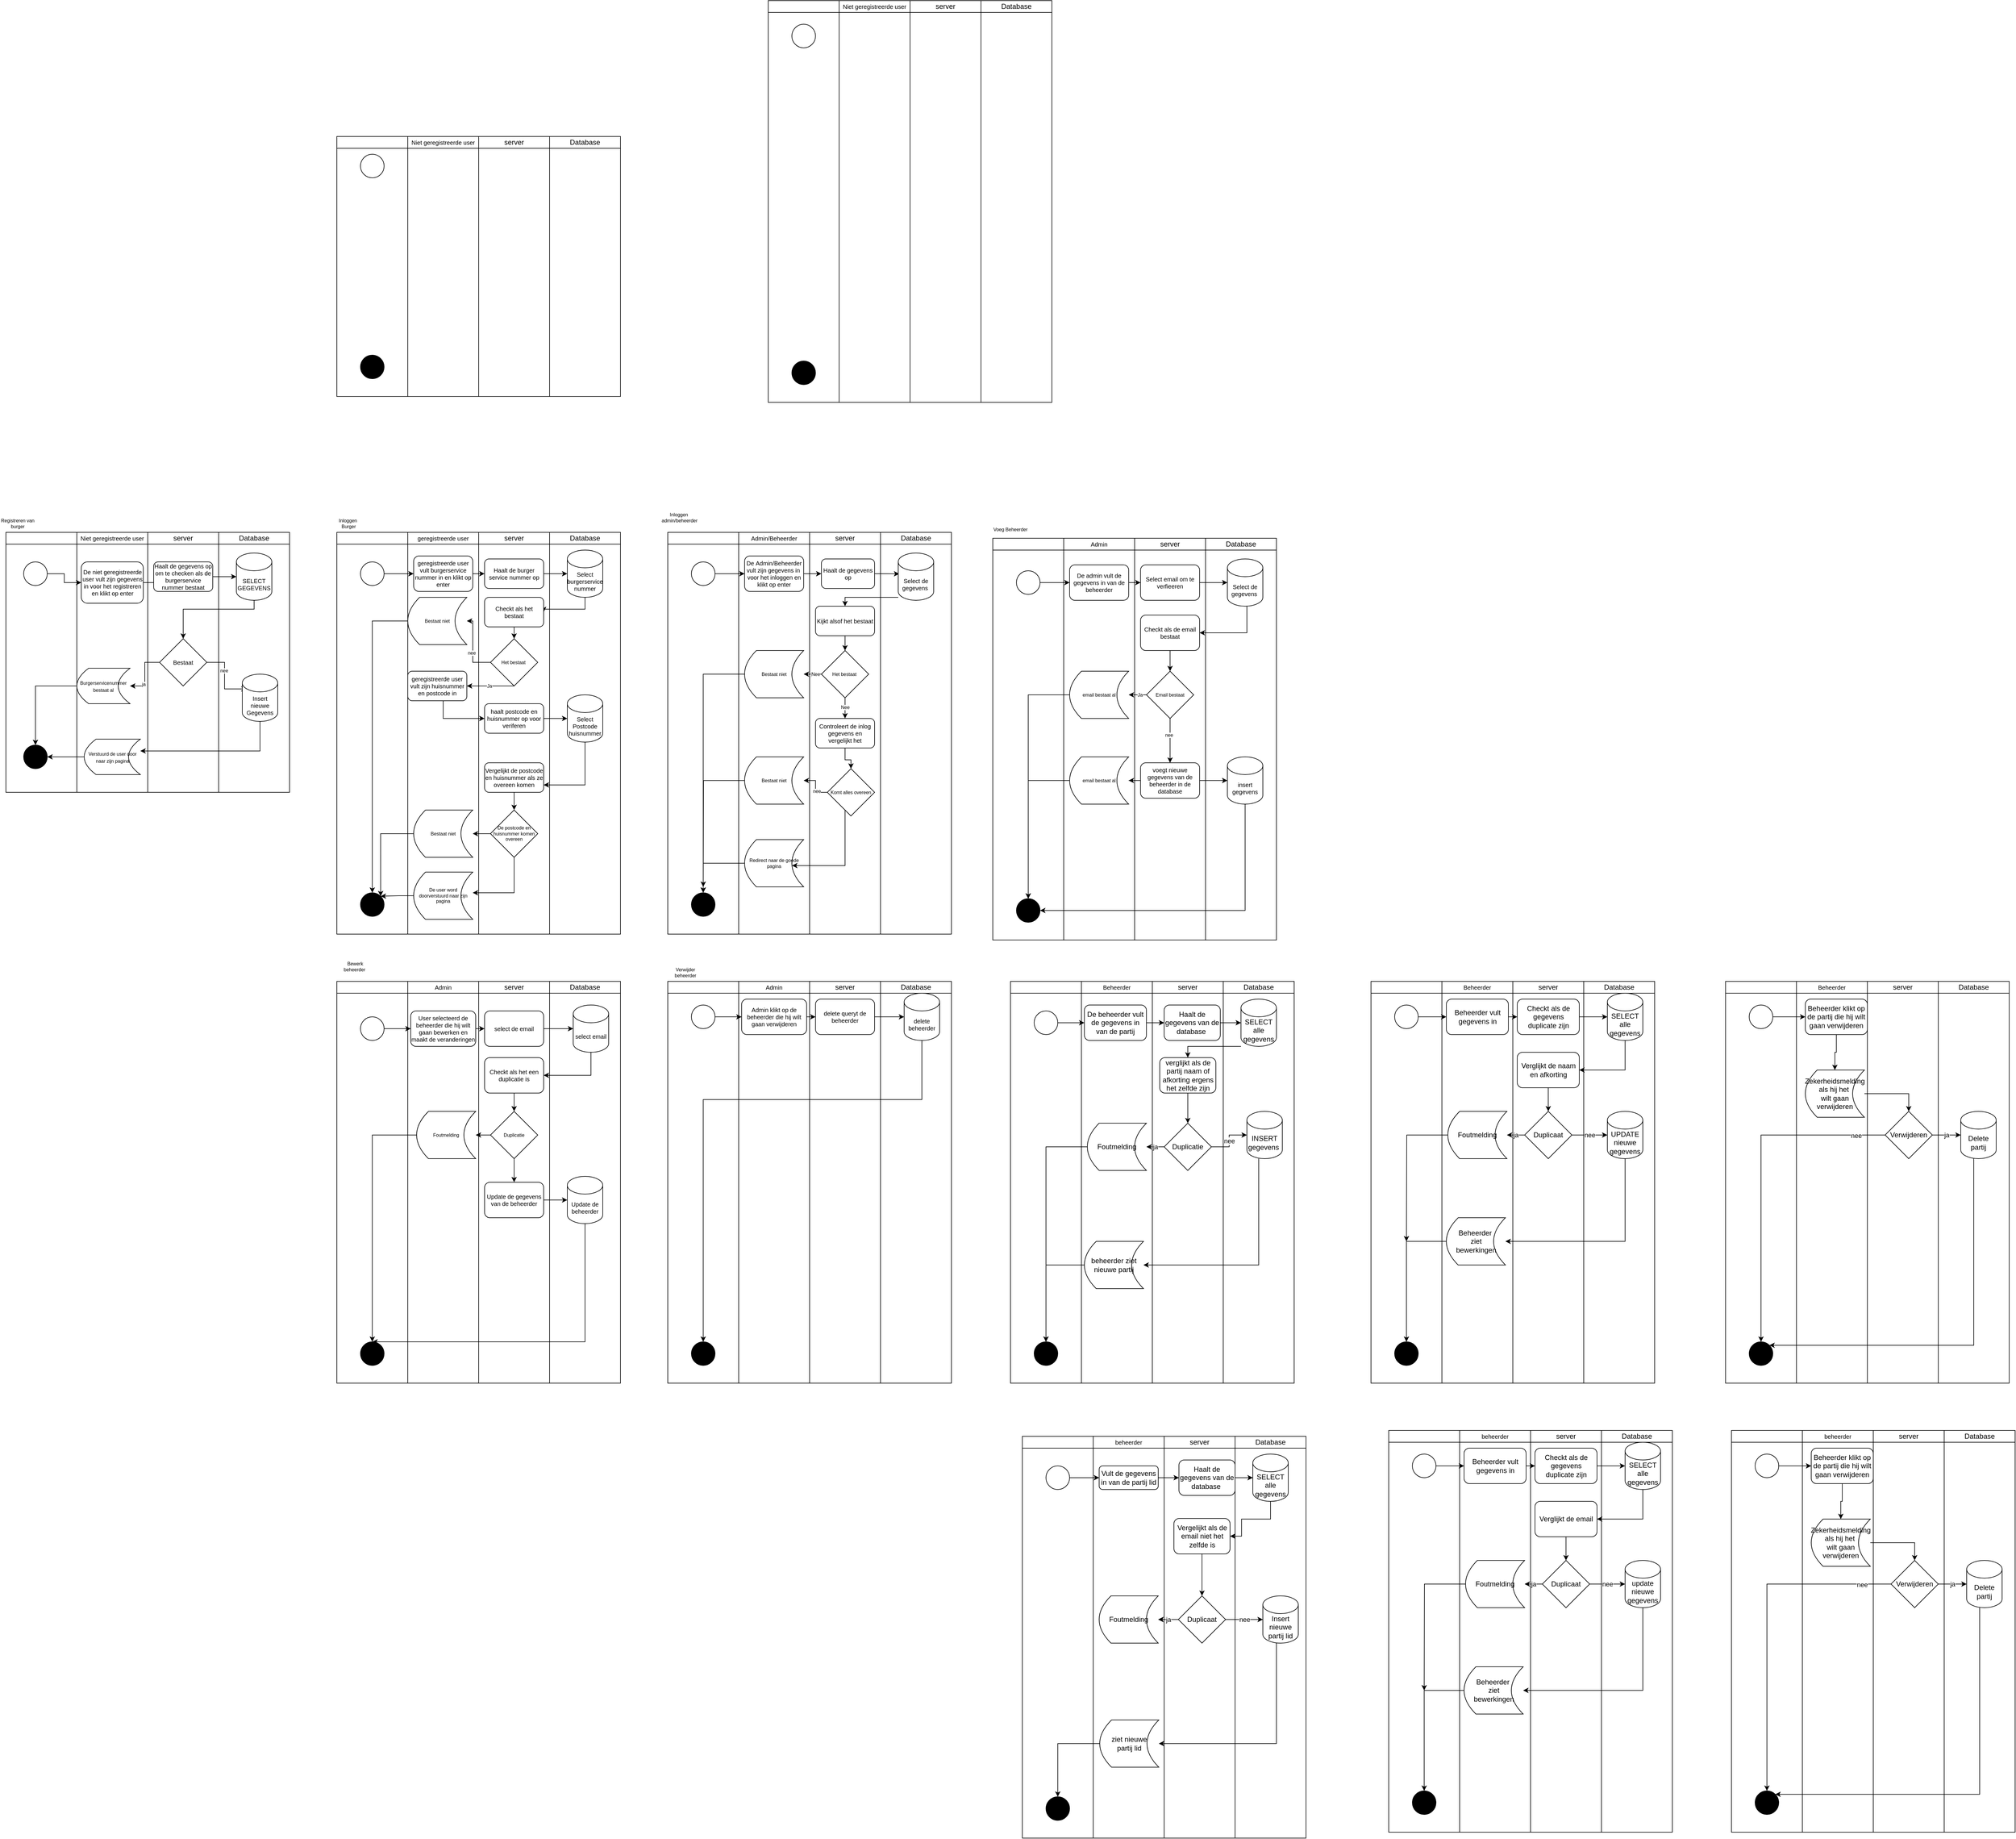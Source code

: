 <mxfile version="18.0.6" type="device"><diagram id="0RzaX6edS1Zvgs-U1J5Y" name="Pagina-1"><mxGraphModel dx="2500" dy="2187" grid="1" gridSize="10" guides="1" tooltips="1" connect="1" arrows="1" fold="1" page="1" pageScale="1" pageWidth="827" pageHeight="1169" math="0" shadow="0"><root><mxCell id="0"/><mxCell id="1" parent="0"/><mxCell id="0p0pvA7K3-C1L4GiVth9-1" value="" style="rounded=0;whiteSpace=wrap;html=1;" parent="1" vertex="1"><mxGeometry x="120" y="280" width="120" height="440" as="geometry"/></mxCell><mxCell id="0p0pvA7K3-C1L4GiVth9-5" value="&lt;font style=&quot;font-size: 10px;&quot;&gt;Niet geregistreerde user&lt;/font&gt;" style="rounded=0;whiteSpace=wrap;html=1;" parent="1" vertex="1"><mxGeometry x="120" y="280" width="120" height="20" as="geometry"/></mxCell><mxCell id="0p0pvA7K3-C1L4GiVth9-10" value="" style="rounded=0;whiteSpace=wrap;html=1;" parent="1" vertex="1"><mxGeometry x="240" y="280" width="120" height="440" as="geometry"/></mxCell><mxCell id="0p0pvA7K3-C1L4GiVth9-11" value="server" style="rounded=0;whiteSpace=wrap;html=1;" parent="1" vertex="1"><mxGeometry x="240" y="280" width="120" height="20" as="geometry"/></mxCell><mxCell id="0p0pvA7K3-C1L4GiVth9-12" value="" style="rounded=0;whiteSpace=wrap;html=1;" parent="1" vertex="1"><mxGeometry x="360" y="280" width="120" height="440" as="geometry"/></mxCell><mxCell id="0p0pvA7K3-C1L4GiVth9-13" value="Database" style="rounded=0;whiteSpace=wrap;html=1;" parent="1" vertex="1"><mxGeometry x="360" y="280" width="120" height="20" as="geometry"/></mxCell><mxCell id="0p0pvA7K3-C1L4GiVth9-58" value="" style="rounded=0;whiteSpace=wrap;html=1;" parent="1" vertex="1"><mxGeometry y="280" width="120" height="440" as="geometry"/></mxCell><mxCell id="0p0pvA7K3-C1L4GiVth9-59" value="" style="rounded=0;whiteSpace=wrap;html=1;" parent="1" vertex="1"><mxGeometry y="280" width="120" height="20" as="geometry"/></mxCell><mxCell id="0p0pvA7K3-C1L4GiVth9-84" value="" style="rounded=0;whiteSpace=wrap;html=1;" parent="1" vertex="1"><mxGeometry x="680" y="280" width="120" height="680" as="geometry"/></mxCell><mxCell id="0p0pvA7K3-C1L4GiVth9-85" value="&lt;font style=&quot;font-size: 10px;&quot;&gt;geregistreerde user&lt;/font&gt;" style="rounded=0;whiteSpace=wrap;html=1;" parent="1" vertex="1"><mxGeometry x="680" y="280" width="120" height="20" as="geometry"/></mxCell><mxCell id="0p0pvA7K3-C1L4GiVth9-86" value="" style="rounded=0;whiteSpace=wrap;html=1;" parent="1" vertex="1"><mxGeometry x="800" y="280" width="120" height="680" as="geometry"/></mxCell><mxCell id="0p0pvA7K3-C1L4GiVth9-87" value="server" style="rounded=0;whiteSpace=wrap;html=1;" parent="1" vertex="1"><mxGeometry x="800" y="280" width="120" height="20" as="geometry"/></mxCell><mxCell id="0p0pvA7K3-C1L4GiVth9-88" value="" style="rounded=0;whiteSpace=wrap;html=1;" parent="1" vertex="1"><mxGeometry x="920" y="280" width="120" height="680" as="geometry"/></mxCell><mxCell id="0p0pvA7K3-C1L4GiVth9-89" value="Database" style="rounded=0;whiteSpace=wrap;html=1;" parent="1" vertex="1"><mxGeometry x="920" y="280" width="120" height="20" as="geometry"/></mxCell><mxCell id="0p0pvA7K3-C1L4GiVth9-90" value="" style="rounded=0;whiteSpace=wrap;html=1;" parent="1" vertex="1"><mxGeometry x="560" y="280" width="120" height="680" as="geometry"/></mxCell><mxCell id="0p0pvA7K3-C1L4GiVth9-91" value="" style="rounded=0;whiteSpace=wrap;html=1;" parent="1" vertex="1"><mxGeometry x="560" y="280" width="120" height="20" as="geometry"/></mxCell><mxCell id="0p0pvA7K3-C1L4GiVth9-124" value="" style="rounded=0;whiteSpace=wrap;html=1;" parent="1" vertex="1"><mxGeometry x="680" y="-390" width="120" height="440" as="geometry"/></mxCell><mxCell id="0p0pvA7K3-C1L4GiVth9-125" value="&lt;font style=&quot;font-size: 10px;&quot;&gt;Niet geregistreerde user&lt;/font&gt;" style="rounded=0;whiteSpace=wrap;html=1;" parent="1" vertex="1"><mxGeometry x="680" y="-390" width="120" height="20" as="geometry"/></mxCell><mxCell id="0p0pvA7K3-C1L4GiVth9-126" value="" style="rounded=0;whiteSpace=wrap;html=1;" parent="1" vertex="1"><mxGeometry x="800" y="-390" width="120" height="440" as="geometry"/></mxCell><mxCell id="0p0pvA7K3-C1L4GiVth9-127" value="server" style="rounded=0;whiteSpace=wrap;html=1;" parent="1" vertex="1"><mxGeometry x="800" y="-390" width="120" height="20" as="geometry"/></mxCell><mxCell id="0p0pvA7K3-C1L4GiVth9-128" value="" style="rounded=0;whiteSpace=wrap;html=1;" parent="1" vertex="1"><mxGeometry x="920" y="-390" width="120" height="440" as="geometry"/></mxCell><mxCell id="0p0pvA7K3-C1L4GiVth9-129" value="Database" style="rounded=0;whiteSpace=wrap;html=1;" parent="1" vertex="1"><mxGeometry x="920" y="-390" width="120" height="20" as="geometry"/></mxCell><mxCell id="0p0pvA7K3-C1L4GiVth9-130" value="" style="rounded=0;whiteSpace=wrap;html=1;" parent="1" vertex="1"><mxGeometry x="560" y="-390" width="120" height="440" as="geometry"/></mxCell><mxCell id="0p0pvA7K3-C1L4GiVth9-131" value="" style="rounded=0;whiteSpace=wrap;html=1;" parent="1" vertex="1"><mxGeometry x="560" y="-390" width="120" height="20" as="geometry"/></mxCell><mxCell id="0p0pvA7K3-C1L4GiVth9-163" style="edgeStyle=orthogonalEdgeStyle;rounded=0;orthogonalLoop=1;jettySize=auto;html=1;fontSize=10;" parent="1" source="0p0pvA7K3-C1L4GiVth9-132" target="0p0pvA7K3-C1L4GiVth9-150" edge="1"><mxGeometry relative="1" as="geometry"/></mxCell><mxCell id="0p0pvA7K3-C1L4GiVth9-132" value="" style="ellipse;whiteSpace=wrap;html=1;fontSize=10;" parent="1" vertex="1"><mxGeometry x="30" y="330" width="40" height="40" as="geometry"/></mxCell><mxCell id="0p0pvA7K3-C1L4GiVth9-133" value="" style="ellipse;whiteSpace=wrap;html=1;fontSize=10;strokeColor=#000000;fillColor=#000000;" parent="1" vertex="1"><mxGeometry x="30" y="640" width="40" height="40" as="geometry"/></mxCell><mxCell id="0p0pvA7K3-C1L4GiVth9-134" value="" style="ellipse;whiteSpace=wrap;html=1;fontSize=10;" parent="1" vertex="1"><mxGeometry x="600" y="-360" width="40" height="40" as="geometry"/></mxCell><mxCell id="0p0pvA7K3-C1L4GiVth9-136" value="" style="ellipse;whiteSpace=wrap;html=1;fontSize=10;strokeColor=#000000;fillColor=#000000;" parent="1" vertex="1"><mxGeometry x="600" y="-20" width="40" height="40" as="geometry"/></mxCell><mxCell id="0p0pvA7K3-C1L4GiVth9-230" style="edgeStyle=orthogonalEdgeStyle;rounded=0;orthogonalLoop=1;jettySize=auto;html=1;fontSize=8;" parent="1" source="0p0pvA7K3-C1L4GiVth9-138" target="0p0pvA7K3-C1L4GiVth9-220" edge="1"><mxGeometry relative="1" as="geometry"/></mxCell><mxCell id="0p0pvA7K3-C1L4GiVth9-138" value="" style="ellipse;whiteSpace=wrap;html=1;fontSize=10;" parent="1" vertex="1"><mxGeometry x="600" y="330" width="40" height="40" as="geometry"/></mxCell><mxCell id="0p0pvA7K3-C1L4GiVth9-139" value="" style="ellipse;whiteSpace=wrap;html=1;fontSize=10;strokeColor=#000000;fillColor=#000000;" parent="1" vertex="1"><mxGeometry x="600" y="890" width="40" height="40" as="geometry"/></mxCell><mxCell id="0p0pvA7K3-C1L4GiVth9-157" style="edgeStyle=orthogonalEdgeStyle;rounded=0;orthogonalLoop=1;jettySize=auto;html=1;entryX=0;entryY=0.5;entryDx=0;entryDy=0;fontSize=10;" parent="1" source="0p0pvA7K3-C1L4GiVth9-150" target="0p0pvA7K3-C1L4GiVth9-155" edge="1"><mxGeometry relative="1" as="geometry"/></mxCell><mxCell id="0p0pvA7K3-C1L4GiVth9-150" value="De niet geregistreerde user vult zijn gegevens in voor het registreren en klikt op enter" style="rounded=1;whiteSpace=wrap;html=1;fontSize=10;strokeColor=#000000;fillColor=#FFFFFF;" parent="1" vertex="1"><mxGeometry x="127.5" y="330" width="105" height="70" as="geometry"/></mxCell><mxCell id="0p0pvA7K3-C1L4GiVth9-159" style="edgeStyle=orthogonalEdgeStyle;rounded=0;orthogonalLoop=1;jettySize=auto;html=1;entryX=0.5;entryY=0;entryDx=0;entryDy=0;fontSize=10;" parent="1" source="0p0pvA7K3-C1L4GiVth9-152" target="0p0pvA7K3-C1L4GiVth9-154" edge="1"><mxGeometry relative="1" as="geometry"><Array as="points"><mxPoint x="420" y="410"/><mxPoint x="300" y="410"/></Array></mxGeometry></mxCell><mxCell id="0p0pvA7K3-C1L4GiVth9-152" value="SELECT GEGEVENS" style="shape=cylinder3;whiteSpace=wrap;html=1;boundedLbl=1;backgroundOutline=1;size=15;fontSize=10;strokeColor=#000000;fillColor=#FFFFFF;" parent="1" vertex="1"><mxGeometry x="390" y="315" width="60" height="80" as="geometry"/></mxCell><mxCell id="0p0pvA7K3-C1L4GiVth9-166" style="edgeStyle=orthogonalEdgeStyle;rounded=0;orthogonalLoop=1;jettySize=auto;html=1;fontSize=8;" parent="1" source="0p0pvA7K3-C1L4GiVth9-154" target="0p0pvA7K3-C1L4GiVth9-165" edge="1"><mxGeometry relative="1" as="geometry"/></mxCell><mxCell id="0p0pvA7K3-C1L4GiVth9-268" value="ja" style="edgeLabel;html=1;align=center;verticalAlign=middle;resizable=0;points=[];fontSize=8;" parent="0p0pvA7K3-C1L4GiVth9-166" vertex="1" connectable="0"><mxGeometry x="0.373" y="-2" relative="1" as="geometry"><mxPoint as="offset"/></mxGeometry></mxCell><mxCell id="0p0pvA7K3-C1L4GiVth9-168" style="edgeStyle=orthogonalEdgeStyle;rounded=0;orthogonalLoop=1;jettySize=auto;html=1;entryX=0.121;entryY=0.313;entryDx=0;entryDy=0;entryPerimeter=0;fontSize=8;" parent="1" source="0p0pvA7K3-C1L4GiVth9-154" target="0p0pvA7K3-C1L4GiVth9-161" edge="1"><mxGeometry relative="1" as="geometry"/></mxCell><mxCell id="0p0pvA7K3-C1L4GiVth9-269" value="nee" style="edgeLabel;html=1;align=center;verticalAlign=middle;resizable=0;points=[];fontSize=8;" parent="0p0pvA7K3-C1L4GiVth9-168" vertex="1" connectable="0"><mxGeometry x="-0.216" y="-1" relative="1" as="geometry"><mxPoint as="offset"/></mxGeometry></mxCell><mxCell id="0p0pvA7K3-C1L4GiVth9-154" value="Bestaat" style="rhombus;whiteSpace=wrap;html=1;fontSize=10;strokeColor=#000000;fillColor=#FFFFFF;" parent="1" vertex="1"><mxGeometry x="260" y="460" width="80" height="80" as="geometry"/></mxCell><mxCell id="0p0pvA7K3-C1L4GiVth9-158" style="edgeStyle=orthogonalEdgeStyle;rounded=0;orthogonalLoop=1;jettySize=auto;html=1;fontSize=10;" parent="1" source="0p0pvA7K3-C1L4GiVth9-155" target="0p0pvA7K3-C1L4GiVth9-152" edge="1"><mxGeometry relative="1" as="geometry"/></mxCell><mxCell id="0p0pvA7K3-C1L4GiVth9-155" value="&lt;span style=&quot;&quot;&gt;Haalt de gegevens op om te checken als de burgerservice nummer bestaat&lt;/span&gt;" style="rounded=1;whiteSpace=wrap;html=1;fontSize=10;strokeColor=#000000;fillColor=#FFFFFF;" parent="1" vertex="1"><mxGeometry x="250" y="330" width="100" height="50" as="geometry"/></mxCell><mxCell id="0p0pvA7K3-C1L4GiVth9-261" style="edgeStyle=orthogonalEdgeStyle;rounded=0;orthogonalLoop=1;jettySize=auto;html=1;fontSize=8;" parent="1" source="0p0pvA7K3-C1L4GiVth9-161" target="0p0pvA7K3-C1L4GiVth9-260" edge="1"><mxGeometry relative="1" as="geometry"><Array as="points"><mxPoint x="430" y="650"/></Array></mxGeometry></mxCell><mxCell id="0p0pvA7K3-C1L4GiVth9-161" value="Insert nieuwe Gegevens" style="shape=cylinder3;whiteSpace=wrap;html=1;boundedLbl=1;backgroundOutline=1;size=15;fontSize=10;strokeColor=#000000;fillColor=#FFFFFF;" parent="1" vertex="1"><mxGeometry x="400" y="520" width="60" height="80" as="geometry"/></mxCell><mxCell id="0p0pvA7K3-C1L4GiVth9-167" style="edgeStyle=orthogonalEdgeStyle;rounded=0;orthogonalLoop=1;jettySize=auto;html=1;fontSize=8;" parent="1" source="0p0pvA7K3-C1L4GiVth9-165" target="0p0pvA7K3-C1L4GiVth9-133" edge="1"><mxGeometry relative="1" as="geometry"/></mxCell><mxCell id="0p0pvA7K3-C1L4GiVth9-165" value="&lt;font style=&quot;font-size: 8px;&quot;&gt;Burgerservicenummer bestaat al&lt;/font&gt;" style="shape=dataStorage;whiteSpace=wrap;html=1;fixedSize=1;fontSize=10;strokeColor=#000000;fillColor=#FFFFFF;" parent="1" vertex="1"><mxGeometry x="120" y="510" width="90" height="60" as="geometry"/></mxCell><mxCell id="0p0pvA7K3-C1L4GiVth9-170" value="" style="rounded=0;whiteSpace=wrap;html=1;" parent="1" vertex="1"><mxGeometry x="1240" y="280" width="120" height="680" as="geometry"/></mxCell><mxCell id="0p0pvA7K3-C1L4GiVth9-171" value="&lt;font style=&quot;font-size: 10px;&quot;&gt;Admin/Beheerder&lt;/font&gt;" style="rounded=0;whiteSpace=wrap;html=1;" parent="1" vertex="1"><mxGeometry x="1240" y="280" width="120" height="20" as="geometry"/></mxCell><mxCell id="0p0pvA7K3-C1L4GiVth9-172" value="" style="rounded=0;whiteSpace=wrap;html=1;" parent="1" vertex="1"><mxGeometry x="1360" y="280" width="120" height="680" as="geometry"/></mxCell><mxCell id="0p0pvA7K3-C1L4GiVth9-173" value="server" style="rounded=0;whiteSpace=wrap;html=1;" parent="1" vertex="1"><mxGeometry x="1360" y="280" width="120" height="20" as="geometry"/></mxCell><mxCell id="0p0pvA7K3-C1L4GiVth9-174" value="" style="rounded=0;whiteSpace=wrap;html=1;" parent="1" vertex="1"><mxGeometry x="1480" y="280" width="120" height="680" as="geometry"/></mxCell><mxCell id="0p0pvA7K3-C1L4GiVth9-175" value="Database" style="rounded=0;whiteSpace=wrap;html=1;" parent="1" vertex="1"><mxGeometry x="1480" y="280" width="120" height="20" as="geometry"/></mxCell><mxCell id="0p0pvA7K3-C1L4GiVth9-176" value="" style="rounded=0;whiteSpace=wrap;html=1;" parent="1" vertex="1"><mxGeometry x="1120" y="280" width="120" height="680" as="geometry"/></mxCell><mxCell id="0p0pvA7K3-C1L4GiVth9-177" value="" style="rounded=0;whiteSpace=wrap;html=1;" parent="1" vertex="1"><mxGeometry x="1120" y="280" width="120" height="20" as="geometry"/></mxCell><mxCell id="0p0pvA7K3-C1L4GiVth9-304" style="edgeStyle=orthogonalEdgeStyle;rounded=0;orthogonalLoop=1;jettySize=auto;html=1;entryX=0;entryY=0.5;entryDx=0;entryDy=0;fontSize=8;" parent="1" source="0p0pvA7K3-C1L4GiVth9-178" target="0p0pvA7K3-C1L4GiVth9-265" edge="1"><mxGeometry relative="1" as="geometry"/></mxCell><mxCell id="0p0pvA7K3-C1L4GiVth9-178" value="" style="ellipse;whiteSpace=wrap;html=1;fontSize=10;" parent="1" vertex="1"><mxGeometry x="1160" y="330" width="40" height="40" as="geometry"/></mxCell><mxCell id="0p0pvA7K3-C1L4GiVth9-179" value="" style="ellipse;whiteSpace=wrap;html=1;fontSize=10;strokeColor=#000000;fillColor=#000000;" parent="1" vertex="1"><mxGeometry x="1160" y="890" width="40" height="40" as="geometry"/></mxCell><mxCell id="0p0pvA7K3-C1L4GiVth9-180" value="" style="rounded=0;whiteSpace=wrap;html=1;" parent="1" vertex="1"><mxGeometry x="680" y="1040" width="120" height="680" as="geometry"/></mxCell><mxCell id="0p0pvA7K3-C1L4GiVth9-181" value="&lt;font style=&quot;font-size: 10px;&quot;&gt;Admin&lt;/font&gt;" style="rounded=0;whiteSpace=wrap;html=1;" parent="1" vertex="1"><mxGeometry x="680" y="1040" width="120" height="20" as="geometry"/></mxCell><mxCell id="0p0pvA7K3-C1L4GiVth9-182" value="" style="rounded=0;whiteSpace=wrap;html=1;" parent="1" vertex="1"><mxGeometry x="800" y="1040" width="120" height="680" as="geometry"/></mxCell><mxCell id="0p0pvA7K3-C1L4GiVth9-183" value="server" style="rounded=0;whiteSpace=wrap;html=1;" parent="1" vertex="1"><mxGeometry x="800" y="1040" width="120" height="20" as="geometry"/></mxCell><mxCell id="0p0pvA7K3-C1L4GiVth9-184" value="" style="rounded=0;whiteSpace=wrap;html=1;" parent="1" vertex="1"><mxGeometry x="920" y="1040" width="120" height="680" as="geometry"/></mxCell><mxCell id="0p0pvA7K3-C1L4GiVth9-185" value="Database" style="rounded=0;whiteSpace=wrap;html=1;" parent="1" vertex="1"><mxGeometry x="920" y="1040" width="120" height="20" as="geometry"/></mxCell><mxCell id="0p0pvA7K3-C1L4GiVth9-186" value="" style="rounded=0;whiteSpace=wrap;html=1;" parent="1" vertex="1"><mxGeometry x="560" y="1040" width="120" height="680" as="geometry"/></mxCell><mxCell id="0p0pvA7K3-C1L4GiVth9-187" value="" style="rounded=0;whiteSpace=wrap;html=1;" parent="1" vertex="1"><mxGeometry x="560" y="1040" width="120" height="20" as="geometry"/></mxCell><mxCell id="0p0pvA7K3-C1L4GiVth9-372" style="edgeStyle=orthogonalEdgeStyle;rounded=0;orthogonalLoop=1;jettySize=auto;html=1;fontSize=8;" parent="1" source="0p0pvA7K3-C1L4GiVth9-188" target="0p0pvA7K3-C1L4GiVth9-353" edge="1"><mxGeometry relative="1" as="geometry"/></mxCell><mxCell id="0p0pvA7K3-C1L4GiVth9-188" value="" style="ellipse;whiteSpace=wrap;html=1;fontSize=10;" parent="1" vertex="1"><mxGeometry x="600" y="1100" width="40" height="40" as="geometry"/></mxCell><mxCell id="0p0pvA7K3-C1L4GiVth9-189" value="" style="ellipse;whiteSpace=wrap;html=1;fontSize=10;strokeColor=#000000;fillColor=#000000;" parent="1" vertex="1"><mxGeometry x="600" y="1650" width="40" height="40" as="geometry"/></mxCell><mxCell id="0p0pvA7K3-C1L4GiVth9-190" value="" style="rounded=0;whiteSpace=wrap;html=1;" parent="1" vertex="1"><mxGeometry x="1240" y="1040" width="120" height="680" as="geometry"/></mxCell><mxCell id="0p0pvA7K3-C1L4GiVth9-191" value="&lt;font style=&quot;font-size: 10px;&quot;&gt;Admin&lt;/font&gt;" style="rounded=0;whiteSpace=wrap;html=1;" parent="1" vertex="1"><mxGeometry x="1240" y="1040" width="120" height="20" as="geometry"/></mxCell><mxCell id="0p0pvA7K3-C1L4GiVth9-192" value="" style="rounded=0;whiteSpace=wrap;html=1;" parent="1" vertex="1"><mxGeometry x="1360" y="1040" width="120" height="680" as="geometry"/></mxCell><mxCell id="0p0pvA7K3-C1L4GiVth9-193" value="server" style="rounded=0;whiteSpace=wrap;html=1;" parent="1" vertex="1"><mxGeometry x="1360" y="1040" width="120" height="20" as="geometry"/></mxCell><mxCell id="0p0pvA7K3-C1L4GiVth9-194" value="" style="rounded=0;whiteSpace=wrap;html=1;" parent="1" vertex="1"><mxGeometry x="1480" y="1040" width="120" height="680" as="geometry"/></mxCell><mxCell id="0p0pvA7K3-C1L4GiVth9-195" value="Database" style="rounded=0;whiteSpace=wrap;html=1;" parent="1" vertex="1"><mxGeometry x="1480" y="1040" width="120" height="20" as="geometry"/></mxCell><mxCell id="0p0pvA7K3-C1L4GiVth9-196" value="" style="rounded=0;whiteSpace=wrap;html=1;" parent="1" vertex="1"><mxGeometry x="1120" y="1040" width="120" height="680" as="geometry"/></mxCell><mxCell id="0p0pvA7K3-C1L4GiVth9-197" value="" style="rounded=0;whiteSpace=wrap;html=1;" parent="1" vertex="1"><mxGeometry x="1120" y="1040" width="120" height="20" as="geometry"/></mxCell><mxCell id="0p0pvA7K3-C1L4GiVth9-374" style="edgeStyle=orthogonalEdgeStyle;rounded=0;orthogonalLoop=1;jettySize=auto;html=1;entryX=0;entryY=0.5;entryDx=0;entryDy=0;fontSize=8;" parent="1" source="0p0pvA7K3-C1L4GiVth9-198" target="0p0pvA7K3-C1L4GiVth9-373" edge="1"><mxGeometry relative="1" as="geometry"/></mxCell><mxCell id="0p0pvA7K3-C1L4GiVth9-198" value="" style="ellipse;whiteSpace=wrap;html=1;fontSize=10;" parent="1" vertex="1"><mxGeometry x="1160" y="1080" width="40" height="40" as="geometry"/></mxCell><mxCell id="0p0pvA7K3-C1L4GiVth9-199" value="" style="ellipse;whiteSpace=wrap;html=1;fontSize=10;strokeColor=#000000;fillColor=#000000;" parent="1" vertex="1"><mxGeometry x="1160" y="1650" width="40" height="40" as="geometry"/></mxCell><mxCell id="0p0pvA7K3-C1L4GiVth9-200" value="" style="rounded=0;whiteSpace=wrap;html=1;" parent="1" vertex="1"><mxGeometry x="1790" y="290" width="120" height="680" as="geometry"/></mxCell><mxCell id="0p0pvA7K3-C1L4GiVth9-201" value="&lt;font style=&quot;font-size: 10px;&quot;&gt;Admin&lt;/font&gt;" style="rounded=0;whiteSpace=wrap;html=1;" parent="1" vertex="1"><mxGeometry x="1790" y="290" width="120" height="20" as="geometry"/></mxCell><mxCell id="0p0pvA7K3-C1L4GiVth9-202" value="" style="rounded=0;whiteSpace=wrap;html=1;" parent="1" vertex="1"><mxGeometry x="1910" y="290" width="120" height="680" as="geometry"/></mxCell><mxCell id="0p0pvA7K3-C1L4GiVth9-203" value="server" style="rounded=0;whiteSpace=wrap;html=1;" parent="1" vertex="1"><mxGeometry x="1910" y="290" width="120" height="20" as="geometry"/></mxCell><mxCell id="0p0pvA7K3-C1L4GiVth9-204" value="" style="rounded=0;whiteSpace=wrap;html=1;" parent="1" vertex="1"><mxGeometry x="2030" y="290" width="120" height="680" as="geometry"/></mxCell><mxCell id="0p0pvA7K3-C1L4GiVth9-205" value="Database" style="rounded=0;whiteSpace=wrap;html=1;" parent="1" vertex="1"><mxGeometry x="2030" y="290" width="120" height="20" as="geometry"/></mxCell><mxCell id="0p0pvA7K3-C1L4GiVth9-206" value="" style="rounded=0;whiteSpace=wrap;html=1;" parent="1" vertex="1"><mxGeometry x="1670" y="290" width="120" height="680" as="geometry"/></mxCell><mxCell id="0p0pvA7K3-C1L4GiVth9-207" value="" style="rounded=0;whiteSpace=wrap;html=1;" parent="1" vertex="1"><mxGeometry x="1670" y="290" width="120" height="20" as="geometry"/></mxCell><mxCell id="0p0pvA7K3-C1L4GiVth9-350" style="edgeStyle=orthogonalEdgeStyle;rounded=0;orthogonalLoop=1;jettySize=auto;html=1;fontSize=8;" parent="1" source="0p0pvA7K3-C1L4GiVth9-208" target="0p0pvA7K3-C1L4GiVth9-316" edge="1"><mxGeometry relative="1" as="geometry"/></mxCell><mxCell id="0p0pvA7K3-C1L4GiVth9-208" value="" style="ellipse;whiteSpace=wrap;html=1;fontSize=10;" parent="1" vertex="1"><mxGeometry x="1710" y="345" width="40" height="40" as="geometry"/></mxCell><mxCell id="0p0pvA7K3-C1L4GiVth9-209" value="" style="ellipse;whiteSpace=wrap;html=1;fontSize=10;strokeColor=#000000;fillColor=#000000;" parent="1" vertex="1"><mxGeometry x="1710" y="900" width="40" height="40" as="geometry"/></mxCell><mxCell id="0p0pvA7K3-C1L4GiVth9-210" value="" style="rounded=0;whiteSpace=wrap;html=1;" parent="1" vertex="1"><mxGeometry x="1820" y="1040" width="120" height="680" as="geometry"/></mxCell><mxCell id="0p0pvA7K3-C1L4GiVth9-211" value="&lt;font style=&quot;font-size: 10px;&quot;&gt;Beheerder&lt;/font&gt;" style="rounded=0;whiteSpace=wrap;html=1;" parent="1" vertex="1"><mxGeometry x="1820" y="1040" width="120" height="20" as="geometry"/></mxCell><mxCell id="0p0pvA7K3-C1L4GiVth9-212" value="" style="rounded=0;whiteSpace=wrap;html=1;" parent="1" vertex="1"><mxGeometry x="1940" y="1040" width="120" height="680" as="geometry"/></mxCell><mxCell id="0p0pvA7K3-C1L4GiVth9-213" value="server" style="rounded=0;whiteSpace=wrap;html=1;" parent="1" vertex="1"><mxGeometry x="1940" y="1040" width="120" height="20" as="geometry"/></mxCell><mxCell id="0p0pvA7K3-C1L4GiVth9-214" value="" style="rounded=0;whiteSpace=wrap;html=1;" parent="1" vertex="1"><mxGeometry x="2060" y="1040" width="120" height="680" as="geometry"/></mxCell><mxCell id="0p0pvA7K3-C1L4GiVth9-215" value="Database" style="rounded=0;whiteSpace=wrap;html=1;" parent="1" vertex="1"><mxGeometry x="2060" y="1040" width="120" height="20" as="geometry"/></mxCell><mxCell id="0p0pvA7K3-C1L4GiVth9-216" value="" style="rounded=0;whiteSpace=wrap;html=1;" parent="1" vertex="1"><mxGeometry x="1700" y="1040" width="120" height="680" as="geometry"/></mxCell><mxCell id="0p0pvA7K3-C1L4GiVth9-217" value="" style="rounded=0;whiteSpace=wrap;html=1;" parent="1" vertex="1"><mxGeometry x="1700" y="1040" width="120" height="20" as="geometry"/></mxCell><mxCell id="XeFtGcyobT_jebf4Ddc2-69" style="edgeStyle=orthogonalEdgeStyle;rounded=0;orthogonalLoop=1;jettySize=auto;html=1;" edge="1" parent="1" source="0p0pvA7K3-C1L4GiVth9-218" target="XeFtGcyobT_jebf4Ddc2-62"><mxGeometry relative="1" as="geometry"/></mxCell><mxCell id="0p0pvA7K3-C1L4GiVth9-218" value="" style="ellipse;whiteSpace=wrap;html=1;fontSize=10;" parent="1" vertex="1"><mxGeometry x="1740" y="1090" width="40" height="40" as="geometry"/></mxCell><mxCell id="0p0pvA7K3-C1L4GiVth9-219" value="" style="ellipse;whiteSpace=wrap;html=1;fontSize=10;strokeColor=#000000;fillColor=#000000;" parent="1" vertex="1"><mxGeometry x="1740" y="1650" width="40" height="40" as="geometry"/></mxCell><mxCell id="0p0pvA7K3-C1L4GiVth9-229" style="edgeStyle=orthogonalEdgeStyle;rounded=0;orthogonalLoop=1;jettySize=auto;html=1;entryX=0;entryY=0.5;entryDx=0;entryDy=0;fontSize=8;" parent="1" source="0p0pvA7K3-C1L4GiVth9-220" target="0p0pvA7K3-C1L4GiVth9-222" edge="1"><mxGeometry relative="1" as="geometry"/></mxCell><mxCell id="0p0pvA7K3-C1L4GiVth9-220" value="geregistreerde&amp;nbsp;&lt;span style=&quot;&quot;&gt;user vult burgerservice nummer in en klikt op enter&lt;/span&gt;" style="rounded=1;whiteSpace=wrap;html=1;fontSize=10;strokeColor=#000000;fillColor=#FFFFFF;" parent="1" vertex="1"><mxGeometry x="690" y="320" width="100" height="60" as="geometry"/></mxCell><mxCell id="0p0pvA7K3-C1L4GiVth9-232" style="edgeStyle=orthogonalEdgeStyle;rounded=0;orthogonalLoop=1;jettySize=auto;html=1;fontSize=8;" parent="1" source="0p0pvA7K3-C1L4GiVth9-222" target="0p0pvA7K3-C1L4GiVth9-223" edge="1"><mxGeometry relative="1" as="geometry"/></mxCell><mxCell id="0p0pvA7K3-C1L4GiVth9-222" value="&lt;span style=&quot;&quot;&gt;Haalt de burger service nummer op&lt;/span&gt;" style="rounded=1;whiteSpace=wrap;html=1;fontSize=10;strokeColor=#000000;fillColor=#FFFFFF;" parent="1" vertex="1"><mxGeometry x="810" y="325" width="100" height="50" as="geometry"/></mxCell><mxCell id="0p0pvA7K3-C1L4GiVth9-226" style="edgeStyle=orthogonalEdgeStyle;rounded=0;orthogonalLoop=1;jettySize=auto;html=1;entryX=1;entryY=0.5;entryDx=0;entryDy=0;fontSize=8;" parent="1" source="0p0pvA7K3-C1L4GiVth9-223" target="0p0pvA7K3-C1L4GiVth9-225" edge="1"><mxGeometry relative="1" as="geometry"><Array as="points"><mxPoint x="980" y="410"/><mxPoint x="910" y="410"/></Array></mxGeometry></mxCell><mxCell id="0p0pvA7K3-C1L4GiVth9-223" value="Select burgerservice nummer" style="shape=cylinder3;whiteSpace=wrap;html=1;boundedLbl=1;backgroundOutline=1;size=15;fontSize=10;strokeColor=#000000;fillColor=#FFFFFF;" parent="1" vertex="1"><mxGeometry x="950" y="310" width="60" height="80" as="geometry"/></mxCell><mxCell id="0p0pvA7K3-C1L4GiVth9-235" style="edgeStyle=orthogonalEdgeStyle;rounded=0;orthogonalLoop=1;jettySize=auto;html=1;fontSize=8;" parent="1" source="0p0pvA7K3-C1L4GiVth9-225" target="0p0pvA7K3-C1L4GiVth9-234" edge="1"><mxGeometry relative="1" as="geometry"/></mxCell><mxCell id="0p0pvA7K3-C1L4GiVth9-225" value="&lt;span style=&quot;&quot;&gt;Checkt als het bestaat&lt;/span&gt;" style="rounded=1;whiteSpace=wrap;html=1;fontSize=10;strokeColor=#000000;fillColor=#FFFFFF;" parent="1" vertex="1"><mxGeometry x="810" y="390" width="100" height="50" as="geometry"/></mxCell><mxCell id="0p0pvA7K3-C1L4GiVth9-239" style="edgeStyle=orthogonalEdgeStyle;rounded=0;orthogonalLoop=1;jettySize=auto;html=1;fontSize=8;" parent="1" source="0p0pvA7K3-C1L4GiVth9-228" target="0p0pvA7K3-C1L4GiVth9-139" edge="1"><mxGeometry relative="1" as="geometry"/></mxCell><mxCell id="0p0pvA7K3-C1L4GiVth9-228" value="Bestaat niet" style="shape=dataStorage;whiteSpace=wrap;html=1;fixedSize=1;fontSize=8;strokeColor=#000000;fillColor=#FFFFFF;" parent="1" vertex="1"><mxGeometry x="680" y="390" width="100" height="80" as="geometry"/></mxCell><mxCell id="0p0pvA7K3-C1L4GiVth9-237" style="edgeStyle=orthogonalEdgeStyle;rounded=0;orthogonalLoop=1;jettySize=auto;html=1;fontSize=8;" parent="1" source="0p0pvA7K3-C1L4GiVth9-234" target="0p0pvA7K3-C1L4GiVth9-228" edge="1"><mxGeometry relative="1" as="geometry"><Array as="points"><mxPoint x="790" y="500"/><mxPoint x="790" y="430"/></Array></mxGeometry></mxCell><mxCell id="0p0pvA7K3-C1L4GiVth9-238" value="nee" style="edgeLabel;html=1;align=center;verticalAlign=middle;resizable=0;points=[];fontSize=8;" parent="0p0pvA7K3-C1L4GiVth9-237" vertex="1" connectable="0"><mxGeometry x="-0.153" y="2" relative="1" as="geometry"><mxPoint as="offset"/></mxGeometry></mxCell><mxCell id="0p0pvA7K3-C1L4GiVth9-301" style="edgeStyle=orthogonalEdgeStyle;rounded=0;orthogonalLoop=1;jettySize=auto;html=1;fontSize=8;" parent="1" source="0p0pvA7K3-C1L4GiVth9-234" target="0p0pvA7K3-C1L4GiVth9-300" edge="1"><mxGeometry relative="1" as="geometry"><Array as="points"><mxPoint x="810" y="540"/></Array></mxGeometry></mxCell><mxCell id="0p0pvA7K3-C1L4GiVth9-302" value="Ja" style="edgeLabel;html=1;align=center;verticalAlign=middle;resizable=0;points=[];fontSize=8;" parent="0p0pvA7K3-C1L4GiVth9-301" vertex="1" connectable="0"><mxGeometry x="0.062" relative="1" as="geometry"><mxPoint as="offset"/></mxGeometry></mxCell><mxCell id="0p0pvA7K3-C1L4GiVth9-234" value="Het bestaat&amp;nbsp;" style="rhombus;whiteSpace=wrap;html=1;fontSize=8;strokeColor=#000000;fillColor=#FFFFFF;" parent="1" vertex="1"><mxGeometry x="820" y="460" width="80" height="80" as="geometry"/></mxCell><mxCell id="0p0pvA7K3-C1L4GiVth9-244" style="edgeStyle=orthogonalEdgeStyle;rounded=0;orthogonalLoop=1;jettySize=auto;html=1;fontSize=8;" parent="1" source="0p0pvA7K3-C1L4GiVth9-240" target="0p0pvA7K3-C1L4GiVth9-243" edge="1"><mxGeometry relative="1" as="geometry"/></mxCell><mxCell id="0p0pvA7K3-C1L4GiVth9-240" value="&lt;span style=&quot;&quot;&gt;haalt postcode en huisnummer op voor veriferen&lt;/span&gt;" style="rounded=1;whiteSpace=wrap;html=1;fontSize=10;strokeColor=#000000;fillColor=#FFFFFF;" parent="1" vertex="1"><mxGeometry x="810" y="570" width="100" height="50" as="geometry"/></mxCell><mxCell id="0p0pvA7K3-C1L4GiVth9-247" style="edgeStyle=orthogonalEdgeStyle;rounded=0;orthogonalLoop=1;jettySize=auto;html=1;entryX=1;entryY=0.75;entryDx=0;entryDy=0;fontSize=8;" parent="1" source="0p0pvA7K3-C1L4GiVth9-243" target="0p0pvA7K3-C1L4GiVth9-246" edge="1"><mxGeometry relative="1" as="geometry"><Array as="points"><mxPoint x="980" y="708"/></Array></mxGeometry></mxCell><mxCell id="0p0pvA7K3-C1L4GiVth9-243" value="Select Postcode&lt;br&gt;huisnummer" style="shape=cylinder3;whiteSpace=wrap;html=1;boundedLbl=1;backgroundOutline=1;size=15;fontSize=10;strokeColor=#000000;fillColor=#FFFFFF;" parent="1" vertex="1"><mxGeometry x="950" y="555" width="60" height="80" as="geometry"/></mxCell><mxCell id="0p0pvA7K3-C1L4GiVth9-256" value="" style="edgeStyle=orthogonalEdgeStyle;rounded=0;orthogonalLoop=1;jettySize=auto;html=1;fontSize=8;" parent="1" source="0p0pvA7K3-C1L4GiVth9-246" target="0p0pvA7K3-C1L4GiVth9-248" edge="1"><mxGeometry relative="1" as="geometry"/></mxCell><mxCell id="0p0pvA7K3-C1L4GiVth9-246" value="Vergelijkt de postcode en huisnummer als ze overeen komen" style="rounded=1;whiteSpace=wrap;html=1;fontSize=10;strokeColor=#000000;fillColor=#FFFFFF;" parent="1" vertex="1"><mxGeometry x="810" y="670" width="100" height="50" as="geometry"/></mxCell><mxCell id="0p0pvA7K3-C1L4GiVth9-257" value="" style="edgeStyle=orthogonalEdgeStyle;rounded=0;orthogonalLoop=1;jettySize=auto;html=1;fontSize=8;" parent="1" source="0p0pvA7K3-C1L4GiVth9-248" target="0p0pvA7K3-C1L4GiVth9-249" edge="1"><mxGeometry relative="1" as="geometry"/></mxCell><mxCell id="0p0pvA7K3-C1L4GiVth9-258" value="" style="edgeStyle=orthogonalEdgeStyle;rounded=0;orthogonalLoop=1;jettySize=auto;html=1;fontSize=8;" parent="1" source="0p0pvA7K3-C1L4GiVth9-248" target="0p0pvA7K3-C1L4GiVth9-263" edge="1"><mxGeometry relative="1" as="geometry"><mxPoint x="860" y="885" as="targetPoint"/><Array as="points"><mxPoint x="860" y="890"/></Array></mxGeometry></mxCell><mxCell id="0p0pvA7K3-C1L4GiVth9-248" value="De postcode en huisnummer komen overeen" style="rhombus;whiteSpace=wrap;html=1;fontSize=8;strokeColor=#000000;fillColor=#FFFFFF;" parent="1" vertex="1"><mxGeometry x="820" y="750" width="80" height="80" as="geometry"/></mxCell><mxCell id="0p0pvA7K3-C1L4GiVth9-255" style="edgeStyle=orthogonalEdgeStyle;rounded=0;orthogonalLoop=1;jettySize=auto;html=1;entryX=1;entryY=0;entryDx=0;entryDy=0;fontSize=8;" parent="1" source="0p0pvA7K3-C1L4GiVth9-249" target="0p0pvA7K3-C1L4GiVth9-139" edge="1"><mxGeometry relative="1" as="geometry"/></mxCell><mxCell id="0p0pvA7K3-C1L4GiVth9-249" value="Bestaat niet" style="shape=dataStorage;whiteSpace=wrap;html=1;fixedSize=1;fontSize=8;strokeColor=#000000;fillColor=#FFFFFF;" parent="1" vertex="1"><mxGeometry x="690" y="750" width="100" height="80" as="geometry"/></mxCell><mxCell id="0p0pvA7K3-C1L4GiVth9-262" style="edgeStyle=orthogonalEdgeStyle;rounded=0;orthogonalLoop=1;jettySize=auto;html=1;fontSize=8;" parent="1" source="0p0pvA7K3-C1L4GiVth9-260" target="0p0pvA7K3-C1L4GiVth9-133" edge="1"><mxGeometry relative="1" as="geometry"/></mxCell><mxCell id="0p0pvA7K3-C1L4GiVth9-260" value="&lt;font style=&quot;font-size: 8px;&quot;&gt;Verstuurd de user door naar zijn pagina&lt;/font&gt;" style="shape=dataStorage;whiteSpace=wrap;html=1;fixedSize=1;fontSize=10;strokeColor=#000000;fillColor=#FFFFFF;" parent="1" vertex="1"><mxGeometry x="132.5" y="630" width="95" height="60" as="geometry"/></mxCell><mxCell id="0p0pvA7K3-C1L4GiVth9-264" style="edgeStyle=orthogonalEdgeStyle;rounded=0;orthogonalLoop=1;jettySize=auto;html=1;entryX=1;entryY=0;entryDx=0;entryDy=0;fontSize=8;" parent="1" source="0p0pvA7K3-C1L4GiVth9-263" target="0p0pvA7K3-C1L4GiVth9-139" edge="1"><mxGeometry relative="1" as="geometry"/></mxCell><mxCell id="0p0pvA7K3-C1L4GiVth9-263" value="De user word doorverstuurd naar zijn pagina" style="shape=dataStorage;whiteSpace=wrap;html=1;fixedSize=1;fontSize=8;strokeColor=#000000;fillColor=#FFFFFF;" parent="1" vertex="1"><mxGeometry x="690" y="855" width="100" height="80" as="geometry"/></mxCell><mxCell id="0p0pvA7K3-C1L4GiVth9-272" style="edgeStyle=orthogonalEdgeStyle;rounded=0;orthogonalLoop=1;jettySize=auto;html=1;fontSize=8;" parent="1" source="0p0pvA7K3-C1L4GiVth9-265" target="0p0pvA7K3-C1L4GiVth9-266" edge="1"><mxGeometry relative="1" as="geometry"/></mxCell><mxCell id="0p0pvA7K3-C1L4GiVth9-265" value="&lt;span style=&quot;&quot;&gt;De&amp;nbsp;&lt;/span&gt;Admin/Beheerder vult zijn gegevens in&amp;nbsp; voor het inloggen en klikt op enter" style="rounded=1;whiteSpace=wrap;html=1;fontSize=10;strokeColor=#000000;fillColor=#FFFFFF;" parent="1" vertex="1"><mxGeometry x="1250" y="320" width="100" height="60" as="geometry"/></mxCell><mxCell id="0p0pvA7K3-C1L4GiVth9-273" style="edgeStyle=orthogonalEdgeStyle;rounded=0;orthogonalLoop=1;jettySize=auto;html=1;entryX=0.029;entryY=0.441;entryDx=0;entryDy=0;entryPerimeter=0;fontSize=8;" parent="1" source="0p0pvA7K3-C1L4GiVth9-266" target="0p0pvA7K3-C1L4GiVth9-267" edge="1"><mxGeometry relative="1" as="geometry"/></mxCell><mxCell id="0p0pvA7K3-C1L4GiVth9-266" value="&lt;span style=&quot;&quot;&gt;Haalt de gegevens op&lt;/span&gt;" style="rounded=1;whiteSpace=wrap;html=1;fontSize=10;strokeColor=#000000;fillColor=#FFFFFF;" parent="1" vertex="1"><mxGeometry x="1380" y="325" width="90" height="50" as="geometry"/></mxCell><mxCell id="0p0pvA7K3-C1L4GiVth9-274" style="edgeStyle=orthogonalEdgeStyle;rounded=0;orthogonalLoop=1;jettySize=auto;html=1;fontSize=8;" parent="1" source="0p0pvA7K3-C1L4GiVth9-267" target="0p0pvA7K3-C1L4GiVth9-271" edge="1"><mxGeometry relative="1" as="geometry"><Array as="points"><mxPoint x="1420" y="390"/></Array></mxGeometry></mxCell><mxCell id="0p0pvA7K3-C1L4GiVth9-267" value="Select de gegevens&amp;nbsp;" style="shape=cylinder3;whiteSpace=wrap;html=1;boundedLbl=1;backgroundOutline=1;size=15;fontSize=10;strokeColor=#000000;fillColor=#FFFFFF;" parent="1" vertex="1"><mxGeometry x="1510" y="315" width="60" height="80" as="geometry"/></mxCell><mxCell id="0p0pvA7K3-C1L4GiVth9-278" value="ja" style="edgeStyle=orthogonalEdgeStyle;rounded=0;orthogonalLoop=1;jettySize=auto;html=1;fontSize=8;" parent="1" source="0p0pvA7K3-C1L4GiVth9-270" target="0p0pvA7K3-C1L4GiVth9-277" edge="1"><mxGeometry relative="1" as="geometry"><Array as="points"><mxPoint x="1340" y="520"/><mxPoint x="1340" y="520"/></Array></mxGeometry></mxCell><mxCell id="0p0pvA7K3-C1L4GiVth9-308" value="Nee" style="edgeLabel;html=1;align=center;verticalAlign=middle;resizable=0;points=[];fontSize=8;" parent="0p0pvA7K3-C1L4GiVth9-278" vertex="1" connectable="0"><mxGeometry x="-0.309" relative="1" as="geometry"><mxPoint as="offset"/></mxGeometry></mxCell><mxCell id="0p0pvA7K3-C1L4GiVth9-306" style="edgeStyle=orthogonalEdgeStyle;rounded=0;orthogonalLoop=1;jettySize=auto;html=1;entryX=0.5;entryY=0;entryDx=0;entryDy=0;fontSize=8;" parent="1" source="0p0pvA7K3-C1L4GiVth9-270" target="0p0pvA7K3-C1L4GiVth9-279" edge="1"><mxGeometry relative="1" as="geometry"/></mxCell><mxCell id="0p0pvA7K3-C1L4GiVth9-310" value="Nee" style="edgeLabel;html=1;align=center;verticalAlign=middle;resizable=0;points=[];fontSize=8;" parent="0p0pvA7K3-C1L4GiVth9-306" vertex="1" connectable="0"><mxGeometry x="-0.294" relative="1" as="geometry"><mxPoint as="offset"/></mxGeometry></mxCell><mxCell id="0p0pvA7K3-C1L4GiVth9-270" value="Het bestaat&amp;nbsp;" style="rhombus;whiteSpace=wrap;html=1;fontSize=8;strokeColor=#000000;fillColor=#FFFFFF;" parent="1" vertex="1"><mxGeometry x="1380" y="480" width="80" height="80" as="geometry"/></mxCell><mxCell id="0p0pvA7K3-C1L4GiVth9-275" style="edgeStyle=orthogonalEdgeStyle;rounded=0;orthogonalLoop=1;jettySize=auto;html=1;fontSize=8;" parent="1" source="0p0pvA7K3-C1L4GiVth9-271" target="0p0pvA7K3-C1L4GiVth9-270" edge="1"><mxGeometry relative="1" as="geometry"/></mxCell><mxCell id="0p0pvA7K3-C1L4GiVth9-271" value="&lt;span style=&quot;&quot;&gt;Kijkt alsof het bestaat&lt;/span&gt;" style="rounded=1;whiteSpace=wrap;html=1;fontSize=10;strokeColor=#000000;fillColor=#FFFFFF;" parent="1" vertex="1"><mxGeometry x="1370" y="405" width="100" height="50" as="geometry"/></mxCell><mxCell id="0p0pvA7K3-C1L4GiVth9-305" style="edgeStyle=orthogonalEdgeStyle;rounded=0;orthogonalLoop=1;jettySize=auto;html=1;fontSize=8;" parent="1" source="0p0pvA7K3-C1L4GiVth9-277" target="0p0pvA7K3-C1L4GiVth9-179" edge="1"><mxGeometry relative="1" as="geometry"/></mxCell><mxCell id="0p0pvA7K3-C1L4GiVth9-277" value="Bestaat niet" style="shape=dataStorage;whiteSpace=wrap;html=1;fixedSize=1;fontSize=8;strokeColor=#000000;fillColor=#FFFFFF;" parent="1" vertex="1"><mxGeometry x="1250" y="480" width="100" height="80" as="geometry"/></mxCell><mxCell id="0p0pvA7K3-C1L4GiVth9-312" style="edgeStyle=orthogonalEdgeStyle;rounded=0;orthogonalLoop=1;jettySize=auto;html=1;fontSize=8;" parent="1" source="0p0pvA7K3-C1L4GiVth9-279" target="0p0pvA7K3-C1L4GiVth9-280" edge="1"><mxGeometry relative="1" as="geometry"/></mxCell><mxCell id="0p0pvA7K3-C1L4GiVth9-279" value="&lt;span style=&quot;&quot;&gt;Controleert de inlog gegevens en vergelijkt het&lt;/span&gt;" style="rounded=1;whiteSpace=wrap;html=1;fontSize=10;strokeColor=#000000;fillColor=#FFFFFF;" parent="1" vertex="1"><mxGeometry x="1370" y="595" width="100" height="50" as="geometry"/></mxCell><mxCell id="0p0pvA7K3-C1L4GiVth9-282" style="edgeStyle=orthogonalEdgeStyle;rounded=0;orthogonalLoop=1;jettySize=auto;html=1;fontSize=8;" parent="1" source="0p0pvA7K3-C1L4GiVth9-280" target="0p0pvA7K3-C1L4GiVth9-281" edge="1"><mxGeometry relative="1" as="geometry"/></mxCell><mxCell id="0p0pvA7K3-C1L4GiVth9-283" value="nee" style="edgeLabel;html=1;align=center;verticalAlign=middle;resizable=0;points=[];fontSize=8;" parent="0p0pvA7K3-C1L4GiVth9-282" vertex="1" connectable="0"><mxGeometry x="-0.273" y="-2" relative="1" as="geometry"><mxPoint as="offset"/></mxGeometry></mxCell><mxCell id="0p0pvA7K3-C1L4GiVth9-313" style="edgeStyle=orthogonalEdgeStyle;rounded=0;orthogonalLoop=1;jettySize=auto;html=1;entryX=0.803;entryY=0.55;entryDx=0;entryDy=0;entryPerimeter=0;fontSize=8;" parent="1" source="0p0pvA7K3-C1L4GiVth9-280" target="0p0pvA7K3-C1L4GiVth9-284" edge="1"><mxGeometry relative="1" as="geometry"><Array as="points"><mxPoint x="1420" y="844"/></Array></mxGeometry></mxCell><mxCell id="0p0pvA7K3-C1L4GiVth9-280" value="Komt alles overeen" style="rhombus;whiteSpace=wrap;html=1;fontSize=8;strokeColor=#000000;fillColor=#FFFFFF;" parent="1" vertex="1"><mxGeometry x="1390" y="680" width="80" height="80" as="geometry"/></mxCell><mxCell id="0p0pvA7K3-C1L4GiVth9-314" style="edgeStyle=orthogonalEdgeStyle;rounded=0;orthogonalLoop=1;jettySize=auto;html=1;fontSize=8;" parent="1" source="0p0pvA7K3-C1L4GiVth9-281" edge="1"><mxGeometry relative="1" as="geometry"><mxPoint x="1180" y="880" as="targetPoint"/></mxGeometry></mxCell><mxCell id="0p0pvA7K3-C1L4GiVth9-281" value="Bestaat niet" style="shape=dataStorage;whiteSpace=wrap;html=1;fixedSize=1;fontSize=8;strokeColor=#000000;fillColor=#FFFFFF;" parent="1" vertex="1"><mxGeometry x="1250" y="660" width="100" height="80" as="geometry"/></mxCell><mxCell id="0p0pvA7K3-C1L4GiVth9-315" style="edgeStyle=orthogonalEdgeStyle;rounded=0;orthogonalLoop=1;jettySize=auto;html=1;fontSize=8;" parent="1" source="0p0pvA7K3-C1L4GiVth9-284" target="0p0pvA7K3-C1L4GiVth9-179" edge="1"><mxGeometry relative="1" as="geometry"/></mxCell><mxCell id="0p0pvA7K3-C1L4GiVth9-284" value="Redirect naar de goede pagina" style="shape=dataStorage;whiteSpace=wrap;html=1;fixedSize=1;fontSize=8;strokeColor=#000000;fillColor=#FFFFFF;" parent="1" vertex="1"><mxGeometry x="1250" y="800" width="100" height="80" as="geometry"/></mxCell><mxCell id="0p0pvA7K3-C1L4GiVth9-298" value="Registreren van burger" style="text;html=1;strokeColor=none;fillColor=none;align=center;verticalAlign=middle;whiteSpace=wrap;rounded=0;fontSize=8;" parent="1" vertex="1"><mxGeometry x="-10" y="250" width="60" height="30" as="geometry"/></mxCell><mxCell id="0p0pvA7K3-C1L4GiVth9-299" value="Inloggen&amp;nbsp; Burger" style="text;html=1;strokeColor=none;fillColor=none;align=center;verticalAlign=middle;whiteSpace=wrap;rounded=0;fontSize=8;" parent="1" vertex="1"><mxGeometry x="550" y="250" width="60" height="30" as="geometry"/></mxCell><mxCell id="0p0pvA7K3-C1L4GiVth9-303" style="edgeStyle=orthogonalEdgeStyle;rounded=0;orthogonalLoop=1;jettySize=auto;html=1;fontSize=8;" parent="1" source="0p0pvA7K3-C1L4GiVth9-300" target="0p0pvA7K3-C1L4GiVth9-240" edge="1"><mxGeometry relative="1" as="geometry"><Array as="points"><mxPoint x="740" y="595"/></Array></mxGeometry></mxCell><mxCell id="0p0pvA7K3-C1L4GiVth9-300" value="&lt;span style=&quot;&quot;&gt;geregistreerde user vult zijn huisnummer en postcode in&lt;/span&gt;" style="rounded=1;whiteSpace=wrap;html=1;fontSize=10;strokeColor=#000000;fillColor=#FFFFFF;" parent="1" vertex="1"><mxGeometry x="680" y="515" width="100" height="50" as="geometry"/></mxCell><mxCell id="0p0pvA7K3-C1L4GiVth9-309" value="Inloggen&amp;nbsp; admin/beheerder" style="text;html=1;strokeColor=none;fillColor=none;align=center;verticalAlign=middle;whiteSpace=wrap;rounded=0;fontSize=8;" parent="1" vertex="1"><mxGeometry x="1110" y="240" width="60" height="30" as="geometry"/></mxCell><mxCell id="0p0pvA7K3-C1L4GiVth9-321" value="" style="edgeStyle=orthogonalEdgeStyle;rounded=0;orthogonalLoop=1;jettySize=auto;html=1;fontSize=8;" parent="1" source="0p0pvA7K3-C1L4GiVth9-316" target="0p0pvA7K3-C1L4GiVth9-319" edge="1"><mxGeometry relative="1" as="geometry"/></mxCell><mxCell id="0p0pvA7K3-C1L4GiVth9-316" value="De admin vult de gegevens in van de beheerder" style="rounded=1;whiteSpace=wrap;html=1;fontSize=10;strokeColor=#000000;fillColor=#FFFFFF;" parent="1" vertex="1"><mxGeometry x="1800" y="335" width="100" height="60" as="geometry"/></mxCell><mxCell id="0p0pvA7K3-C1L4GiVth9-334" style="edgeStyle=orthogonalEdgeStyle;rounded=0;orthogonalLoop=1;jettySize=auto;html=1;entryX=1;entryY=0.5;entryDx=0;entryDy=0;fontSize=8;" parent="1" source="0p0pvA7K3-C1L4GiVth9-318" target="0p0pvA7K3-C1L4GiVth9-329" edge="1"><mxGeometry relative="1" as="geometry"><Array as="points"><mxPoint x="2100" y="450"/></Array></mxGeometry></mxCell><mxCell id="0p0pvA7K3-C1L4GiVth9-318" value="Select de gegevens&amp;nbsp;" style="shape=cylinder3;whiteSpace=wrap;html=1;boundedLbl=1;backgroundOutline=1;size=15;fontSize=10;strokeColor=#000000;fillColor=#FFFFFF;" parent="1" vertex="1"><mxGeometry x="2067" y="325" width="60" height="80" as="geometry"/></mxCell><mxCell id="0p0pvA7K3-C1L4GiVth9-320" style="edgeStyle=orthogonalEdgeStyle;rounded=0;orthogonalLoop=1;jettySize=auto;html=1;fontSize=8;" parent="1" source="0p0pvA7K3-C1L4GiVth9-319" target="0p0pvA7K3-C1L4GiVth9-318" edge="1"><mxGeometry relative="1" as="geometry"/></mxCell><mxCell id="0p0pvA7K3-C1L4GiVth9-319" value="Select email om te verfieeren" style="rounded=1;whiteSpace=wrap;html=1;fontSize=10;strokeColor=#000000;fillColor=#FFFFFF;" parent="1" vertex="1"><mxGeometry x="1920" y="335" width="100" height="60" as="geometry"/></mxCell><mxCell id="0p0pvA7K3-C1L4GiVth9-325" style="edgeStyle=orthogonalEdgeStyle;rounded=0;orthogonalLoop=1;jettySize=auto;html=1;fontSize=8;" parent="1" source="0p0pvA7K3-C1L4GiVth9-323" target="0p0pvA7K3-C1L4GiVth9-324" edge="1"><mxGeometry relative="1" as="geometry"><Array as="points"><mxPoint x="1860" y="555"/><mxPoint x="1860" y="555"/></Array></mxGeometry></mxCell><mxCell id="0p0pvA7K3-C1L4GiVth9-336" value="Ja" style="edgeLabel;html=1;align=center;verticalAlign=middle;resizable=0;points=[];fontSize=8;" parent="0p0pvA7K3-C1L4GiVth9-325" vertex="1" connectable="0"><mxGeometry x="-0.241" relative="1" as="geometry"><mxPoint as="offset"/></mxGeometry></mxCell><mxCell id="0p0pvA7K3-C1L4GiVth9-340" style="edgeStyle=orthogonalEdgeStyle;rounded=0;orthogonalLoop=1;jettySize=auto;html=1;entryX=0.5;entryY=0;entryDx=0;entryDy=0;fontSize=8;" parent="1" source="0p0pvA7K3-C1L4GiVth9-323" target="0p0pvA7K3-C1L4GiVth9-337" edge="1"><mxGeometry relative="1" as="geometry"/></mxCell><mxCell id="0p0pvA7K3-C1L4GiVth9-342" value="nee" style="edgeLabel;html=1;align=center;verticalAlign=middle;resizable=0;points=[];fontSize=8;" parent="0p0pvA7K3-C1L4GiVth9-340" vertex="1" connectable="0"><mxGeometry x="-0.258" y="-2" relative="1" as="geometry"><mxPoint as="offset"/></mxGeometry></mxCell><mxCell id="0p0pvA7K3-C1L4GiVth9-323" value="Email bestaat" style="rhombus;whiteSpace=wrap;html=1;fontSize=8;strokeColor=#000000;fillColor=#FFFFFF;" parent="1" vertex="1"><mxGeometry x="1930" y="515" width="80" height="80" as="geometry"/></mxCell><mxCell id="0p0pvA7K3-C1L4GiVth9-335" style="edgeStyle=orthogonalEdgeStyle;rounded=0;orthogonalLoop=1;jettySize=auto;html=1;fontSize=8;" parent="1" source="0p0pvA7K3-C1L4GiVth9-324" target="0p0pvA7K3-C1L4GiVth9-209" edge="1"><mxGeometry relative="1" as="geometry"/></mxCell><mxCell id="0p0pvA7K3-C1L4GiVth9-324" value="email bestaat al" style="shape=dataStorage;whiteSpace=wrap;html=1;fixedSize=1;fontSize=8;strokeColor=#000000;fillColor=#FFFFFF;" parent="1" vertex="1"><mxGeometry x="1800" y="515" width="100" height="80" as="geometry"/></mxCell><mxCell id="0p0pvA7K3-C1L4GiVth9-333" style="edgeStyle=orthogonalEdgeStyle;rounded=0;orthogonalLoop=1;jettySize=auto;html=1;fontSize=8;" parent="1" source="0p0pvA7K3-C1L4GiVth9-329" target="0p0pvA7K3-C1L4GiVth9-323" edge="1"><mxGeometry relative="1" as="geometry"/></mxCell><mxCell id="0p0pvA7K3-C1L4GiVth9-329" value="Checkt als de email bestaat" style="rounded=1;whiteSpace=wrap;html=1;fontSize=10;strokeColor=#000000;fillColor=#FFFFFF;" parent="1" vertex="1"><mxGeometry x="1920" y="420" width="100" height="60" as="geometry"/></mxCell><mxCell id="0p0pvA7K3-C1L4GiVth9-339" style="edgeStyle=orthogonalEdgeStyle;rounded=0;orthogonalLoop=1;jettySize=auto;html=1;fontSize=8;" parent="1" source="0p0pvA7K3-C1L4GiVth9-337" target="0p0pvA7K3-C1L4GiVth9-338" edge="1"><mxGeometry relative="1" as="geometry"/></mxCell><mxCell id="0p0pvA7K3-C1L4GiVth9-345" style="edgeStyle=orthogonalEdgeStyle;rounded=0;orthogonalLoop=1;jettySize=auto;html=1;fontSize=8;" parent="1" source="0p0pvA7K3-C1L4GiVth9-337" target="0p0pvA7K3-C1L4GiVth9-341" edge="1"><mxGeometry relative="1" as="geometry"/></mxCell><mxCell id="0p0pvA7K3-C1L4GiVth9-337" value="voegt nieuwe gegevens van de beheerder in de database" style="rounded=1;whiteSpace=wrap;html=1;fontSize=10;strokeColor=#000000;fillColor=#FFFFFF;" parent="1" vertex="1"><mxGeometry x="1920" y="670" width="100" height="60" as="geometry"/></mxCell><mxCell id="0p0pvA7K3-C1L4GiVth9-349" style="edgeStyle=orthogonalEdgeStyle;rounded=0;orthogonalLoop=1;jettySize=auto;html=1;fontSize=8;" parent="1" source="0p0pvA7K3-C1L4GiVth9-338" target="0p0pvA7K3-C1L4GiVth9-209" edge="1"><mxGeometry relative="1" as="geometry"><Array as="points"><mxPoint x="2097" y="920"/></Array></mxGeometry></mxCell><mxCell id="0p0pvA7K3-C1L4GiVth9-338" value="insert gegevens" style="shape=cylinder3;whiteSpace=wrap;html=1;boundedLbl=1;backgroundOutline=1;size=15;fontSize=10;strokeColor=#000000;fillColor=#FFFFFF;" parent="1" vertex="1"><mxGeometry x="2067" y="660" width="60" height="80" as="geometry"/></mxCell><mxCell id="0p0pvA7K3-C1L4GiVth9-346" style="edgeStyle=orthogonalEdgeStyle;rounded=0;orthogonalLoop=1;jettySize=auto;html=1;fontSize=8;" parent="1" source="0p0pvA7K3-C1L4GiVth9-341" target="0p0pvA7K3-C1L4GiVth9-209" edge="1"><mxGeometry relative="1" as="geometry"><Array as="points"><mxPoint x="1730" y="700"/></Array></mxGeometry></mxCell><mxCell id="0p0pvA7K3-C1L4GiVth9-341" value="email bestaat al" style="shape=dataStorage;whiteSpace=wrap;html=1;fixedSize=1;fontSize=8;strokeColor=#000000;fillColor=#FFFFFF;" parent="1" vertex="1"><mxGeometry x="1800" y="660" width="100" height="80" as="geometry"/></mxCell><mxCell id="0p0pvA7K3-C1L4GiVth9-358" style="edgeStyle=orthogonalEdgeStyle;rounded=0;orthogonalLoop=1;jettySize=auto;html=1;fontSize=8;" parent="1" source="0p0pvA7K3-C1L4GiVth9-353" target="0p0pvA7K3-C1L4GiVth9-356" edge="1"><mxGeometry relative="1" as="geometry"/></mxCell><mxCell id="0p0pvA7K3-C1L4GiVth9-353" value="&lt;span style=&quot;&quot;&gt;User selecteerd de beheerder die hij wilt gaan bewerken en maakt de veranderingen&lt;/span&gt;" style="rounded=1;whiteSpace=wrap;html=1;fontSize=10;strokeColor=#000000;fillColor=#FFFFFF;" parent="1" vertex="1"><mxGeometry x="685" y="1090" width="110" height="60" as="geometry"/></mxCell><mxCell id="0p0pvA7K3-C1L4GiVth9-365" style="edgeStyle=orthogonalEdgeStyle;rounded=0;orthogonalLoop=1;jettySize=auto;html=1;entryX=1;entryY=0.5;entryDx=0;entryDy=0;fontSize=8;" parent="1" source="0p0pvA7K3-C1L4GiVth9-355" target="0p0pvA7K3-C1L4GiVth9-360" edge="1"><mxGeometry relative="1" as="geometry"><Array as="points"><mxPoint x="990" y="1199"/></Array></mxGeometry></mxCell><mxCell id="0p0pvA7K3-C1L4GiVth9-355" value="select email" style="shape=cylinder3;whiteSpace=wrap;html=1;boundedLbl=1;backgroundOutline=1;size=15;fontSize=10;strokeColor=#000000;fillColor=#FFFFFF;" parent="1" vertex="1"><mxGeometry x="960" y="1080" width="60" height="80" as="geometry"/></mxCell><mxCell id="0p0pvA7K3-C1L4GiVth9-357" style="edgeStyle=orthogonalEdgeStyle;rounded=0;orthogonalLoop=1;jettySize=auto;html=1;fontSize=8;" parent="1" source="0p0pvA7K3-C1L4GiVth9-356" target="0p0pvA7K3-C1L4GiVth9-355" edge="1"><mxGeometry relative="1" as="geometry"/></mxCell><mxCell id="0p0pvA7K3-C1L4GiVth9-356" value="&lt;span style=&quot;&quot;&gt;select de email&lt;/span&gt;" style="rounded=1;whiteSpace=wrap;html=1;fontSize=10;strokeColor=#000000;fillColor=#FFFFFF;" parent="1" vertex="1"><mxGeometry x="810" y="1090" width="100" height="60" as="geometry"/></mxCell><mxCell id="0p0pvA7K3-C1L4GiVth9-364" style="edgeStyle=orthogonalEdgeStyle;rounded=0;orthogonalLoop=1;jettySize=auto;html=1;fontSize=8;" parent="1" source="0p0pvA7K3-C1L4GiVth9-360" target="0p0pvA7K3-C1L4GiVth9-361" edge="1"><mxGeometry relative="1" as="geometry"/></mxCell><mxCell id="0p0pvA7K3-C1L4GiVth9-360" value="&lt;span style=&quot;&quot;&gt;Checkt als het een duplicatie is&lt;/span&gt;" style="rounded=1;whiteSpace=wrap;html=1;fontSize=10;strokeColor=#000000;fillColor=#FFFFFF;" parent="1" vertex="1"><mxGeometry x="810" y="1169" width="100" height="60" as="geometry"/></mxCell><mxCell id="0p0pvA7K3-C1L4GiVth9-363" style="edgeStyle=orthogonalEdgeStyle;rounded=0;orthogonalLoop=1;jettySize=auto;html=1;fontSize=8;" parent="1" source="0p0pvA7K3-C1L4GiVth9-361" target="0p0pvA7K3-C1L4GiVth9-362" edge="1"><mxGeometry relative="1" as="geometry"/></mxCell><mxCell id="0p0pvA7K3-C1L4GiVth9-368" style="edgeStyle=orthogonalEdgeStyle;rounded=0;orthogonalLoop=1;jettySize=auto;html=1;entryX=0.5;entryY=0;entryDx=0;entryDy=0;fontSize=8;" parent="1" source="0p0pvA7K3-C1L4GiVth9-361" target="0p0pvA7K3-C1L4GiVth9-366" edge="1"><mxGeometry relative="1" as="geometry"/></mxCell><mxCell id="0p0pvA7K3-C1L4GiVth9-361" value="Duplicatie" style="rhombus;whiteSpace=wrap;html=1;fontSize=8;strokeColor=#000000;fillColor=#FFFFFF;" parent="1" vertex="1"><mxGeometry x="820" y="1260" width="80" height="80" as="geometry"/></mxCell><mxCell id="0p0pvA7K3-C1L4GiVth9-370" style="edgeStyle=orthogonalEdgeStyle;rounded=0;orthogonalLoop=1;jettySize=auto;html=1;fontSize=8;" parent="1" source="0p0pvA7K3-C1L4GiVth9-362" target="0p0pvA7K3-C1L4GiVth9-189" edge="1"><mxGeometry relative="1" as="geometry"/></mxCell><mxCell id="0p0pvA7K3-C1L4GiVth9-362" value="Foutmelding" style="shape=dataStorage;whiteSpace=wrap;html=1;fixedSize=1;fontSize=8;strokeColor=#000000;fillColor=#FFFFFF;" parent="1" vertex="1"><mxGeometry x="695" y="1260" width="100" height="80" as="geometry"/></mxCell><mxCell id="0p0pvA7K3-C1L4GiVth9-369" style="edgeStyle=orthogonalEdgeStyle;rounded=0;orthogonalLoop=1;jettySize=auto;html=1;fontSize=8;" parent="1" source="0p0pvA7K3-C1L4GiVth9-366" target="0p0pvA7K3-C1L4GiVth9-367" edge="1"><mxGeometry relative="1" as="geometry"/></mxCell><mxCell id="0p0pvA7K3-C1L4GiVth9-366" value="Update de gegevens van de beheerder" style="rounded=1;whiteSpace=wrap;html=1;fontSize=10;strokeColor=#000000;fillColor=#FFFFFF;" parent="1" vertex="1"><mxGeometry x="810" y="1380" width="100" height="60" as="geometry"/></mxCell><mxCell id="0p0pvA7K3-C1L4GiVth9-371" style="edgeStyle=orthogonalEdgeStyle;rounded=0;orthogonalLoop=1;jettySize=auto;html=1;fontSize=8;" parent="1" source="0p0pvA7K3-C1L4GiVth9-367" target="0p0pvA7K3-C1L4GiVth9-189" edge="1"><mxGeometry relative="1" as="geometry"><Array as="points"><mxPoint x="980" y="1650"/></Array></mxGeometry></mxCell><mxCell id="0p0pvA7K3-C1L4GiVth9-367" value="Update de beheerder" style="shape=cylinder3;whiteSpace=wrap;html=1;boundedLbl=1;backgroundOutline=1;size=15;fontSize=10;strokeColor=#000000;fillColor=#FFFFFF;" parent="1" vertex="1"><mxGeometry x="950" y="1370" width="60" height="80" as="geometry"/></mxCell><mxCell id="0p0pvA7K3-C1L4GiVth9-378" style="edgeStyle=orthogonalEdgeStyle;rounded=0;orthogonalLoop=1;jettySize=auto;html=1;fontSize=8;" parent="1" source="0p0pvA7K3-C1L4GiVth9-373" target="0p0pvA7K3-C1L4GiVth9-375" edge="1"><mxGeometry relative="1" as="geometry"/></mxCell><mxCell id="0p0pvA7K3-C1L4GiVth9-373" value="Admin klikt op de beheerder die hij wilt gaan verwijderen" style="rounded=1;whiteSpace=wrap;html=1;fontSize=10;strokeColor=#000000;fillColor=#FFFFFF;" parent="1" vertex="1"><mxGeometry x="1245" y="1070" width="110" height="60" as="geometry"/></mxCell><mxCell id="0p0pvA7K3-C1L4GiVth9-379" style="edgeStyle=orthogonalEdgeStyle;rounded=0;orthogonalLoop=1;jettySize=auto;html=1;fontSize=8;" parent="1" source="0p0pvA7K3-C1L4GiVth9-375" target="0p0pvA7K3-C1L4GiVth9-377" edge="1"><mxGeometry relative="1" as="geometry"/></mxCell><mxCell id="0p0pvA7K3-C1L4GiVth9-375" value="delete queryt de beheerder" style="rounded=1;whiteSpace=wrap;html=1;fontSize=10;strokeColor=#000000;fillColor=#FFFFFF;" parent="1" vertex="1"><mxGeometry x="1370" y="1070" width="100" height="60" as="geometry"/></mxCell><mxCell id="0p0pvA7K3-C1L4GiVth9-380" style="edgeStyle=orthogonalEdgeStyle;rounded=0;orthogonalLoop=1;jettySize=auto;html=1;fontSize=8;" parent="1" source="0p0pvA7K3-C1L4GiVth9-377" target="0p0pvA7K3-C1L4GiVth9-199" edge="1"><mxGeometry relative="1" as="geometry"><Array as="points"><mxPoint x="1550" y="1240"/><mxPoint x="1180" y="1240"/></Array></mxGeometry></mxCell><mxCell id="0p0pvA7K3-C1L4GiVth9-377" value="delete beheerder" style="shape=cylinder3;whiteSpace=wrap;html=1;boundedLbl=1;backgroundOutline=1;size=15;fontSize=10;strokeColor=#000000;fillColor=#FFFFFF;" parent="1" vertex="1"><mxGeometry x="1520" y="1060" width="60" height="80" as="geometry"/></mxCell><mxCell id="0p0pvA7K3-C1L4GiVth9-382" value="Voeg Beheerder" style="text;html=1;strokeColor=none;fillColor=none;align=center;verticalAlign=middle;whiteSpace=wrap;rounded=0;fontSize=8;" parent="1" vertex="1"><mxGeometry x="1670" y="260" width="60" height="30" as="geometry"/></mxCell><mxCell id="0p0pvA7K3-C1L4GiVth9-383" value="Verwijder beheerder" style="text;html=1;strokeColor=none;fillColor=none;align=center;verticalAlign=middle;whiteSpace=wrap;rounded=0;fontSize=8;" parent="1" vertex="1"><mxGeometry x="1120" y="1010" width="60" height="30" as="geometry"/></mxCell><mxCell id="0p0pvA7K3-C1L4GiVth9-384" value="&amp;nbsp;Bewerk beheerder" style="text;html=1;strokeColor=none;fillColor=none;align=center;verticalAlign=middle;whiteSpace=wrap;rounded=0;fontSize=8;" parent="1" vertex="1"><mxGeometry x="560" y="1000" width="60" height="30" as="geometry"/></mxCell><mxCell id="XeFtGcyobT_jebf4Ddc2-1" value="" style="rounded=0;whiteSpace=wrap;html=1;" vertex="1" parent="1"><mxGeometry x="1410" y="-620" width="120" height="680" as="geometry"/></mxCell><mxCell id="XeFtGcyobT_jebf4Ddc2-2" value="&lt;font style=&quot;font-size: 10px;&quot;&gt;Niet geregistreerde user&lt;/font&gt;" style="rounded=0;whiteSpace=wrap;html=1;" vertex="1" parent="1"><mxGeometry x="1410" y="-620" width="120" height="20" as="geometry"/></mxCell><mxCell id="XeFtGcyobT_jebf4Ddc2-3" value="" style="rounded=0;whiteSpace=wrap;html=1;" vertex="1" parent="1"><mxGeometry x="1530" y="-620" width="120" height="680" as="geometry"/></mxCell><mxCell id="XeFtGcyobT_jebf4Ddc2-4" value="server" style="rounded=0;whiteSpace=wrap;html=1;" vertex="1" parent="1"><mxGeometry x="1530" y="-620" width="120" height="20" as="geometry"/></mxCell><mxCell id="XeFtGcyobT_jebf4Ddc2-5" value="" style="rounded=0;whiteSpace=wrap;html=1;" vertex="1" parent="1"><mxGeometry x="1650" y="-620" width="120" height="680" as="geometry"/></mxCell><mxCell id="XeFtGcyobT_jebf4Ddc2-6" value="Database" style="rounded=0;whiteSpace=wrap;html=1;" vertex="1" parent="1"><mxGeometry x="1650" y="-620" width="120" height="20" as="geometry"/></mxCell><mxCell id="XeFtGcyobT_jebf4Ddc2-7" value="" style="rounded=0;whiteSpace=wrap;html=1;" vertex="1" parent="1"><mxGeometry x="1290" y="-620" width="120" height="680" as="geometry"/></mxCell><mxCell id="XeFtGcyobT_jebf4Ddc2-8" value="" style="rounded=0;whiteSpace=wrap;html=1;" vertex="1" parent="1"><mxGeometry x="1290" y="-620" width="120" height="20" as="geometry"/></mxCell><mxCell id="XeFtGcyobT_jebf4Ddc2-9" value="" style="ellipse;whiteSpace=wrap;html=1;fontSize=10;" vertex="1" parent="1"><mxGeometry x="1330" y="-580" width="40" height="40" as="geometry"/></mxCell><mxCell id="XeFtGcyobT_jebf4Ddc2-10" value="" style="ellipse;whiteSpace=wrap;html=1;fontSize=10;strokeColor=#000000;fillColor=#000000;" vertex="1" parent="1"><mxGeometry x="1330" y="-10" width="40" height="40" as="geometry"/></mxCell><mxCell id="XeFtGcyobT_jebf4Ddc2-11" value="" style="rounded=0;whiteSpace=wrap;html=1;" vertex="1" parent="1"><mxGeometry x="2430" y="1040" width="120" height="680" as="geometry"/></mxCell><mxCell id="XeFtGcyobT_jebf4Ddc2-12" value="&lt;font style=&quot;font-size: 10px;&quot;&gt;Beheerder&lt;/font&gt;" style="rounded=0;whiteSpace=wrap;html=1;" vertex="1" parent="1"><mxGeometry x="2430" y="1040" width="120" height="20" as="geometry"/></mxCell><mxCell id="XeFtGcyobT_jebf4Ddc2-13" value="" style="rounded=0;whiteSpace=wrap;html=1;" vertex="1" parent="1"><mxGeometry x="2550" y="1040" width="120" height="680" as="geometry"/></mxCell><mxCell id="XeFtGcyobT_jebf4Ddc2-14" value="server" style="rounded=0;whiteSpace=wrap;html=1;" vertex="1" parent="1"><mxGeometry x="2550" y="1040" width="120" height="20" as="geometry"/></mxCell><mxCell id="XeFtGcyobT_jebf4Ddc2-15" value="" style="rounded=0;whiteSpace=wrap;html=1;" vertex="1" parent="1"><mxGeometry x="2670" y="1040" width="120" height="680" as="geometry"/></mxCell><mxCell id="XeFtGcyobT_jebf4Ddc2-16" value="Database" style="rounded=0;whiteSpace=wrap;html=1;" vertex="1" parent="1"><mxGeometry x="2670" y="1040" width="120" height="20" as="geometry"/></mxCell><mxCell id="XeFtGcyobT_jebf4Ddc2-17" value="" style="rounded=0;whiteSpace=wrap;html=1;" vertex="1" parent="1"><mxGeometry x="2310" y="1040" width="120" height="680" as="geometry"/></mxCell><mxCell id="XeFtGcyobT_jebf4Ddc2-18" value="" style="rounded=0;whiteSpace=wrap;html=1;" vertex="1" parent="1"><mxGeometry x="2310" y="1040" width="120" height="20" as="geometry"/></mxCell><mxCell id="XeFtGcyobT_jebf4Ddc2-103" style="edgeStyle=orthogonalEdgeStyle;rounded=0;orthogonalLoop=1;jettySize=auto;html=1;" edge="1" parent="1" source="XeFtGcyobT_jebf4Ddc2-19" target="XeFtGcyobT_jebf4Ddc2-79"><mxGeometry relative="1" as="geometry"/></mxCell><mxCell id="XeFtGcyobT_jebf4Ddc2-19" value="" style="ellipse;whiteSpace=wrap;html=1;fontSize=10;" vertex="1" parent="1"><mxGeometry x="2350" y="1080" width="40" height="40" as="geometry"/></mxCell><mxCell id="XeFtGcyobT_jebf4Ddc2-20" value="" style="ellipse;whiteSpace=wrap;html=1;fontSize=10;strokeColor=#000000;fillColor=#000000;" vertex="1" parent="1"><mxGeometry x="2350" y="1650" width="40" height="40" as="geometry"/></mxCell><mxCell id="XeFtGcyobT_jebf4Ddc2-21" value="" style="rounded=0;whiteSpace=wrap;html=1;" vertex="1" parent="1"><mxGeometry x="3030" y="1040" width="120" height="680" as="geometry"/></mxCell><mxCell id="XeFtGcyobT_jebf4Ddc2-22" value="&lt;font style=&quot;font-size: 10px;&quot;&gt;Beheerder&lt;/font&gt;" style="rounded=0;whiteSpace=wrap;html=1;" vertex="1" parent="1"><mxGeometry x="3030" y="1040" width="120" height="20" as="geometry"/></mxCell><mxCell id="XeFtGcyobT_jebf4Ddc2-23" value="" style="rounded=0;whiteSpace=wrap;html=1;" vertex="1" parent="1"><mxGeometry x="3150" y="1040" width="120" height="680" as="geometry"/></mxCell><mxCell id="XeFtGcyobT_jebf4Ddc2-24" value="server" style="rounded=0;whiteSpace=wrap;html=1;" vertex="1" parent="1"><mxGeometry x="3150" y="1040" width="120" height="20" as="geometry"/></mxCell><mxCell id="XeFtGcyobT_jebf4Ddc2-25" value="" style="rounded=0;whiteSpace=wrap;html=1;" vertex="1" parent="1"><mxGeometry x="3270" y="1040" width="120" height="680" as="geometry"/></mxCell><mxCell id="XeFtGcyobT_jebf4Ddc2-26" value="Database" style="rounded=0;whiteSpace=wrap;html=1;" vertex="1" parent="1"><mxGeometry x="3270" y="1040" width="120" height="20" as="geometry"/></mxCell><mxCell id="XeFtGcyobT_jebf4Ddc2-27" value="" style="rounded=0;whiteSpace=wrap;html=1;" vertex="1" parent="1"><mxGeometry x="2910" y="1040" width="120" height="680" as="geometry"/></mxCell><mxCell id="XeFtGcyobT_jebf4Ddc2-28" value="" style="rounded=0;whiteSpace=wrap;html=1;" vertex="1" parent="1"><mxGeometry x="2910" y="1040" width="120" height="20" as="geometry"/></mxCell><mxCell id="XeFtGcyobT_jebf4Ddc2-109" style="edgeStyle=orthogonalEdgeStyle;rounded=0;orthogonalLoop=1;jettySize=auto;html=1;" edge="1" parent="1" source="XeFtGcyobT_jebf4Ddc2-29" target="XeFtGcyobT_jebf4Ddc2-104"><mxGeometry relative="1" as="geometry"/></mxCell><mxCell id="XeFtGcyobT_jebf4Ddc2-29" value="" style="ellipse;whiteSpace=wrap;html=1;fontSize=10;" vertex="1" parent="1"><mxGeometry x="2950" y="1080" width="40" height="40" as="geometry"/></mxCell><mxCell id="XeFtGcyobT_jebf4Ddc2-30" value="" style="ellipse;whiteSpace=wrap;html=1;fontSize=10;strokeColor=#000000;fillColor=#000000;" vertex="1" parent="1"><mxGeometry x="2950" y="1650" width="40" height="40" as="geometry"/></mxCell><mxCell id="XeFtGcyobT_jebf4Ddc2-31" value="" style="rounded=0;whiteSpace=wrap;html=1;" vertex="1" parent="1"><mxGeometry x="1840" y="1810" width="120" height="680" as="geometry"/></mxCell><mxCell id="XeFtGcyobT_jebf4Ddc2-32" value="&lt;font style=&quot;font-size: 10px;&quot;&gt;beheerder&lt;/font&gt;" style="rounded=0;whiteSpace=wrap;html=1;" vertex="1" parent="1"><mxGeometry x="1840" y="1810" width="120" height="20" as="geometry"/></mxCell><mxCell id="XeFtGcyobT_jebf4Ddc2-33" value="" style="rounded=0;whiteSpace=wrap;html=1;" vertex="1" parent="1"><mxGeometry x="1960" y="1810" width="120" height="680" as="geometry"/></mxCell><mxCell id="XeFtGcyobT_jebf4Ddc2-34" value="server" style="rounded=0;whiteSpace=wrap;html=1;" vertex="1" parent="1"><mxGeometry x="1960" y="1810" width="120" height="20" as="geometry"/></mxCell><mxCell id="XeFtGcyobT_jebf4Ddc2-35" value="" style="rounded=0;whiteSpace=wrap;html=1;" vertex="1" parent="1"><mxGeometry x="2080" y="1810" width="120" height="680" as="geometry"/></mxCell><mxCell id="XeFtGcyobT_jebf4Ddc2-36" value="Database" style="rounded=0;whiteSpace=wrap;html=1;" vertex="1" parent="1"><mxGeometry x="2080" y="1810" width="120" height="20" as="geometry"/></mxCell><mxCell id="XeFtGcyobT_jebf4Ddc2-37" value="" style="rounded=0;whiteSpace=wrap;html=1;" vertex="1" parent="1"><mxGeometry x="1720" y="1810" width="120" height="680" as="geometry"/></mxCell><mxCell id="XeFtGcyobT_jebf4Ddc2-38" value="" style="rounded=0;whiteSpace=wrap;html=1;" vertex="1" parent="1"><mxGeometry x="1720" y="1810" width="120" height="20" as="geometry"/></mxCell><mxCell id="XeFtGcyobT_jebf4Ddc2-126" style="edgeStyle=orthogonalEdgeStyle;rounded=0;orthogonalLoop=1;jettySize=auto;html=1;" edge="1" parent="1" source="XeFtGcyobT_jebf4Ddc2-39" target="XeFtGcyobT_jebf4Ddc2-118"><mxGeometry relative="1" as="geometry"/></mxCell><mxCell id="XeFtGcyobT_jebf4Ddc2-39" value="" style="ellipse;whiteSpace=wrap;html=1;fontSize=10;" vertex="1" parent="1"><mxGeometry x="1760" y="1860" width="40" height="40" as="geometry"/></mxCell><mxCell id="XeFtGcyobT_jebf4Ddc2-40" value="" style="ellipse;whiteSpace=wrap;html=1;fontSize=10;strokeColor=#000000;fillColor=#000000;" vertex="1" parent="1"><mxGeometry x="1760" y="2420" width="40" height="40" as="geometry"/></mxCell><mxCell id="XeFtGcyobT_jebf4Ddc2-70" style="edgeStyle=orthogonalEdgeStyle;rounded=0;orthogonalLoop=1;jettySize=auto;html=1;" edge="1" parent="1" source="XeFtGcyobT_jebf4Ddc2-62" target="XeFtGcyobT_jebf4Ddc2-63"><mxGeometry relative="1" as="geometry"/></mxCell><mxCell id="XeFtGcyobT_jebf4Ddc2-62" value="De beheerder vult de gegevens in van de partij" style="rounded=1;whiteSpace=wrap;html=1;" vertex="1" parent="1"><mxGeometry x="1825" y="1080" width="105" height="60" as="geometry"/></mxCell><mxCell id="XeFtGcyobT_jebf4Ddc2-71" style="edgeStyle=orthogonalEdgeStyle;rounded=0;orthogonalLoop=1;jettySize=auto;html=1;" edge="1" parent="1" source="XeFtGcyobT_jebf4Ddc2-63" target="XeFtGcyobT_jebf4Ddc2-65"><mxGeometry relative="1" as="geometry"/></mxCell><mxCell id="XeFtGcyobT_jebf4Ddc2-63" value="Haalt de gegevens van de database&amp;nbsp;" style="rounded=1;whiteSpace=wrap;html=1;" vertex="1" parent="1"><mxGeometry x="1960" y="1080" width="95" height="60" as="geometry"/></mxCell><mxCell id="XeFtGcyobT_jebf4Ddc2-72" style="edgeStyle=orthogonalEdgeStyle;rounded=0;orthogonalLoop=1;jettySize=auto;html=1;" edge="1" parent="1" source="XeFtGcyobT_jebf4Ddc2-65" target="XeFtGcyobT_jebf4Ddc2-66"><mxGeometry relative="1" as="geometry"><Array as="points"><mxPoint x="2000" y="1150"/></Array></mxGeometry></mxCell><mxCell id="XeFtGcyobT_jebf4Ddc2-65" value="SELECT alle gegevens" style="shape=cylinder3;whiteSpace=wrap;html=1;boundedLbl=1;backgroundOutline=1;size=15;" vertex="1" parent="1"><mxGeometry x="2090" y="1070" width="60" height="80" as="geometry"/></mxCell><mxCell id="XeFtGcyobT_jebf4Ddc2-74" style="edgeStyle=orthogonalEdgeStyle;rounded=0;orthogonalLoop=1;jettySize=auto;html=1;" edge="1" parent="1" source="XeFtGcyobT_jebf4Ddc2-66" target="XeFtGcyobT_jebf4Ddc2-68"><mxGeometry relative="1" as="geometry"/></mxCell><mxCell id="XeFtGcyobT_jebf4Ddc2-66" value="verglijkt als de partij naam of afkorting ergens het zelfde zijn" style="rounded=1;whiteSpace=wrap;html=1;" vertex="1" parent="1"><mxGeometry x="1952.5" y="1169" width="95" height="60" as="geometry"/></mxCell><mxCell id="XeFtGcyobT_jebf4Ddc2-78" style="edgeStyle=orthogonalEdgeStyle;rounded=0;orthogonalLoop=1;jettySize=auto;html=1;" edge="1" parent="1" source="XeFtGcyobT_jebf4Ddc2-67" target="XeFtGcyobT_jebf4Ddc2-77"><mxGeometry relative="1" as="geometry"><Array as="points"><mxPoint x="2120" y="1520"/></Array></mxGeometry></mxCell><mxCell id="XeFtGcyobT_jebf4Ddc2-67" value="INSERT gegevens&amp;nbsp;" style="shape=cylinder3;whiteSpace=wrap;html=1;boundedLbl=1;backgroundOutline=1;size=15;" vertex="1" parent="1"><mxGeometry x="2100" y="1260" width="60" height="80" as="geometry"/></mxCell><mxCell id="XeFtGcyobT_jebf4Ddc2-75" value="nee" style="edgeStyle=orthogonalEdgeStyle;rounded=0;orthogonalLoop=1;jettySize=auto;html=1;" edge="1" parent="1" source="XeFtGcyobT_jebf4Ddc2-68" target="XeFtGcyobT_jebf4Ddc2-67"><mxGeometry relative="1" as="geometry"/></mxCell><mxCell id="XeFtGcyobT_jebf4Ddc2-76" value="ja" style="edgeStyle=orthogonalEdgeStyle;rounded=0;orthogonalLoop=1;jettySize=auto;html=1;" edge="1" parent="1" source="XeFtGcyobT_jebf4Ddc2-68" target="XeFtGcyobT_jebf4Ddc2-73"><mxGeometry relative="1" as="geometry"/></mxCell><mxCell id="XeFtGcyobT_jebf4Ddc2-68" value="Duplicatie" style="rhombus;whiteSpace=wrap;html=1;" vertex="1" parent="1"><mxGeometry x="1960" y="1280" width="80" height="80" as="geometry"/></mxCell><mxCell id="XeFtGcyobT_jebf4Ddc2-99" style="edgeStyle=orthogonalEdgeStyle;rounded=0;orthogonalLoop=1;jettySize=auto;html=1;" edge="1" parent="1" source="XeFtGcyobT_jebf4Ddc2-73" target="0p0pvA7K3-C1L4GiVth9-219"><mxGeometry relative="1" as="geometry"/></mxCell><mxCell id="XeFtGcyobT_jebf4Ddc2-73" value="Foutmelding" style="shape=dataStorage;whiteSpace=wrap;html=1;fixedSize=1;" vertex="1" parent="1"><mxGeometry x="1830" y="1280" width="100" height="80" as="geometry"/></mxCell><mxCell id="XeFtGcyobT_jebf4Ddc2-102" style="edgeStyle=orthogonalEdgeStyle;rounded=0;orthogonalLoop=1;jettySize=auto;html=1;" edge="1" parent="1" source="XeFtGcyobT_jebf4Ddc2-77" target="0p0pvA7K3-C1L4GiVth9-219"><mxGeometry relative="1" as="geometry"/></mxCell><mxCell id="XeFtGcyobT_jebf4Ddc2-77" value="beheerder ziet nieuwe partij" style="shape=dataStorage;whiteSpace=wrap;html=1;fixedSize=1;" vertex="1" parent="1"><mxGeometry x="1825" y="1480" width="100" height="80" as="geometry"/></mxCell><mxCell id="XeFtGcyobT_jebf4Ddc2-83" style="edgeStyle=orthogonalEdgeStyle;rounded=0;orthogonalLoop=1;jettySize=auto;html=1;" edge="1" parent="1" source="XeFtGcyobT_jebf4Ddc2-79" target="XeFtGcyobT_jebf4Ddc2-80"><mxGeometry relative="1" as="geometry"/></mxCell><mxCell id="XeFtGcyobT_jebf4Ddc2-79" value="Beheerder vult gegevens in" style="rounded=1;whiteSpace=wrap;html=1;" vertex="1" parent="1"><mxGeometry x="2437.5" y="1070" width="105" height="60" as="geometry"/></mxCell><mxCell id="XeFtGcyobT_jebf4Ddc2-84" style="edgeStyle=orthogonalEdgeStyle;rounded=0;orthogonalLoop=1;jettySize=auto;html=1;" edge="1" parent="1" source="XeFtGcyobT_jebf4Ddc2-80" target="XeFtGcyobT_jebf4Ddc2-82"><mxGeometry relative="1" as="geometry"/></mxCell><mxCell id="XeFtGcyobT_jebf4Ddc2-80" value="Checkt als de gegevens duplicate zijn" style="rounded=1;whiteSpace=wrap;html=1;" vertex="1" parent="1"><mxGeometry x="2557.5" y="1070" width="105" height="60" as="geometry"/></mxCell><mxCell id="XeFtGcyobT_jebf4Ddc2-91" style="edgeStyle=orthogonalEdgeStyle;rounded=0;orthogonalLoop=1;jettySize=auto;html=1;entryX=1;entryY=0.5;entryDx=0;entryDy=0;" edge="1" parent="1" source="XeFtGcyobT_jebf4Ddc2-82" target="XeFtGcyobT_jebf4Ddc2-85"><mxGeometry relative="1" as="geometry"><Array as="points"><mxPoint x="2740" y="1190"/></Array></mxGeometry></mxCell><mxCell id="XeFtGcyobT_jebf4Ddc2-82" value="SELECT alle gegevens" style="shape=cylinder3;whiteSpace=wrap;html=1;boundedLbl=1;backgroundOutline=1;size=15;" vertex="1" parent="1"><mxGeometry x="2710" y="1060" width="60" height="80" as="geometry"/></mxCell><mxCell id="XeFtGcyobT_jebf4Ddc2-92" style="edgeStyle=orthogonalEdgeStyle;rounded=0;orthogonalLoop=1;jettySize=auto;html=1;" edge="1" parent="1" source="XeFtGcyobT_jebf4Ddc2-85" target="XeFtGcyobT_jebf4Ddc2-87"><mxGeometry relative="1" as="geometry"/></mxCell><mxCell id="XeFtGcyobT_jebf4Ddc2-85" value="Verglijkt de naam en afkorting" style="rounded=1;whiteSpace=wrap;html=1;" vertex="1" parent="1"><mxGeometry x="2557.5" y="1160" width="105" height="60" as="geometry"/></mxCell><mxCell id="XeFtGcyobT_jebf4Ddc2-89" value="ja" style="edgeStyle=orthogonalEdgeStyle;rounded=0;orthogonalLoop=1;jettySize=auto;html=1;" edge="1" parent="1" source="XeFtGcyobT_jebf4Ddc2-87" target="XeFtGcyobT_jebf4Ddc2-88"><mxGeometry relative="1" as="geometry"/></mxCell><mxCell id="XeFtGcyobT_jebf4Ddc2-95" value="nee" style="edgeStyle=orthogonalEdgeStyle;rounded=0;orthogonalLoop=1;jettySize=auto;html=1;" edge="1" parent="1" source="XeFtGcyobT_jebf4Ddc2-87" target="XeFtGcyobT_jebf4Ddc2-94"><mxGeometry relative="1" as="geometry"/></mxCell><mxCell id="XeFtGcyobT_jebf4Ddc2-87" value="Duplicaat" style="rhombus;whiteSpace=wrap;html=1;" vertex="1" parent="1"><mxGeometry x="2570" y="1260" width="80" height="80" as="geometry"/></mxCell><mxCell id="XeFtGcyobT_jebf4Ddc2-98" style="edgeStyle=orthogonalEdgeStyle;rounded=0;orthogonalLoop=1;jettySize=auto;html=1;" edge="1" parent="1" source="XeFtGcyobT_jebf4Ddc2-88"><mxGeometry relative="1" as="geometry"><mxPoint x="2370" y="1480" as="targetPoint"/></mxGeometry></mxCell><mxCell id="XeFtGcyobT_jebf4Ddc2-88" value="Foutmelding" style="shape=dataStorage;whiteSpace=wrap;html=1;fixedSize=1;" vertex="1" parent="1"><mxGeometry x="2440" y="1260" width="100" height="80" as="geometry"/></mxCell><mxCell id="XeFtGcyobT_jebf4Ddc2-97" style="edgeStyle=orthogonalEdgeStyle;rounded=0;orthogonalLoop=1;jettySize=auto;html=1;" edge="1" parent="1" source="XeFtGcyobT_jebf4Ddc2-90" target="XeFtGcyobT_jebf4Ddc2-20"><mxGeometry relative="1" as="geometry"/></mxCell><mxCell id="XeFtGcyobT_jebf4Ddc2-90" value="Beheerder&amp;nbsp;&lt;br&gt;ziet&lt;br&gt;bewerkingen" style="shape=dataStorage;whiteSpace=wrap;html=1;fixedSize=1;" vertex="1" parent="1"><mxGeometry x="2437.5" y="1440" width="100" height="80" as="geometry"/></mxCell><mxCell id="XeFtGcyobT_jebf4Ddc2-96" style="edgeStyle=orthogonalEdgeStyle;rounded=0;orthogonalLoop=1;jettySize=auto;html=1;" edge="1" parent="1" source="XeFtGcyobT_jebf4Ddc2-94" target="XeFtGcyobT_jebf4Ddc2-90"><mxGeometry relative="1" as="geometry"><Array as="points"><mxPoint x="2740" y="1480"/></Array></mxGeometry></mxCell><mxCell id="XeFtGcyobT_jebf4Ddc2-94" value="UPDATE&lt;br&gt;nieuwe gegevens" style="shape=cylinder3;whiteSpace=wrap;html=1;boundedLbl=1;backgroundOutline=1;size=15;" vertex="1" parent="1"><mxGeometry x="2710" y="1260" width="60" height="80" as="geometry"/></mxCell><mxCell id="XeFtGcyobT_jebf4Ddc2-110" style="edgeStyle=orthogonalEdgeStyle;rounded=0;orthogonalLoop=1;jettySize=auto;html=1;" edge="1" parent="1" source="XeFtGcyobT_jebf4Ddc2-104" target="XeFtGcyobT_jebf4Ddc2-105"><mxGeometry relative="1" as="geometry"/></mxCell><mxCell id="XeFtGcyobT_jebf4Ddc2-104" value="Beheerder klikt op de partij die hij wilt gaan verwijderen" style="rounded=1;whiteSpace=wrap;html=1;" vertex="1" parent="1"><mxGeometry x="3045" y="1070" width="105" height="60" as="geometry"/></mxCell><mxCell id="XeFtGcyobT_jebf4Ddc2-111" style="edgeStyle=orthogonalEdgeStyle;rounded=0;orthogonalLoop=1;jettySize=auto;html=1;entryX=0.5;entryY=0;entryDx=0;entryDy=0;" edge="1" parent="1" source="XeFtGcyobT_jebf4Ddc2-105" target="XeFtGcyobT_jebf4Ddc2-106"><mxGeometry relative="1" as="geometry"/></mxCell><mxCell id="XeFtGcyobT_jebf4Ddc2-105" value="Zekerheidsmelding als hij het&amp;nbsp;&lt;br&gt;wilt gaan&lt;br&gt;verwijderen" style="shape=dataStorage;whiteSpace=wrap;html=1;fixedSize=1;" vertex="1" parent="1"><mxGeometry x="3045" y="1190" width="100" height="80" as="geometry"/></mxCell><mxCell id="XeFtGcyobT_jebf4Ddc2-112" value="ja" style="edgeStyle=orthogonalEdgeStyle;rounded=0;orthogonalLoop=1;jettySize=auto;html=1;" edge="1" parent="1" source="XeFtGcyobT_jebf4Ddc2-106" target="XeFtGcyobT_jebf4Ddc2-108"><mxGeometry relative="1" as="geometry"/></mxCell><mxCell id="XeFtGcyobT_jebf4Ddc2-114" style="edgeStyle=orthogonalEdgeStyle;rounded=0;orthogonalLoop=1;jettySize=auto;html=1;" edge="1" parent="1" source="XeFtGcyobT_jebf4Ddc2-106" target="XeFtGcyobT_jebf4Ddc2-30"><mxGeometry relative="1" as="geometry"/></mxCell><mxCell id="XeFtGcyobT_jebf4Ddc2-115" value="nee" style="edgeLabel;html=1;align=center;verticalAlign=middle;resizable=0;points=[];" vertex="1" connectable="0" parent="XeFtGcyobT_jebf4Ddc2-114"><mxGeometry x="-0.825" y="1" relative="1" as="geometry"><mxPoint as="offset"/></mxGeometry></mxCell><mxCell id="XeFtGcyobT_jebf4Ddc2-106" value="Verwijderen" style="rhombus;whiteSpace=wrap;html=1;" vertex="1" parent="1"><mxGeometry x="3180" y="1260" width="80" height="80" as="geometry"/></mxCell><mxCell id="XeFtGcyobT_jebf4Ddc2-113" style="edgeStyle=orthogonalEdgeStyle;rounded=0;orthogonalLoop=1;jettySize=auto;html=1;entryX=1;entryY=0;entryDx=0;entryDy=0;" edge="1" parent="1" source="XeFtGcyobT_jebf4Ddc2-108" target="XeFtGcyobT_jebf4Ddc2-30"><mxGeometry relative="1" as="geometry"><Array as="points"><mxPoint x="3330" y="1656"/></Array></mxGeometry></mxCell><mxCell id="XeFtGcyobT_jebf4Ddc2-108" value="Delete partij" style="shape=cylinder3;whiteSpace=wrap;html=1;boundedLbl=1;backgroundOutline=1;size=15;" vertex="1" parent="1"><mxGeometry x="3308" y="1260" width="60" height="80" as="geometry"/></mxCell><mxCell id="XeFtGcyobT_jebf4Ddc2-128" style="edgeStyle=orthogonalEdgeStyle;rounded=0;orthogonalLoop=1;jettySize=auto;html=1;" edge="1" parent="1" source="XeFtGcyobT_jebf4Ddc2-118" target="XeFtGcyobT_jebf4Ddc2-120"><mxGeometry relative="1" as="geometry"/></mxCell><mxCell id="XeFtGcyobT_jebf4Ddc2-118" value="Vult de gegevens in van de partij lid" style="rounded=1;whiteSpace=wrap;html=1;" vertex="1" parent="1"><mxGeometry x="1850" y="1860" width="100" height="40" as="geometry"/></mxCell><mxCell id="XeFtGcyobT_jebf4Ddc2-129" style="edgeStyle=orthogonalEdgeStyle;rounded=0;orthogonalLoop=1;jettySize=auto;html=1;entryX=0;entryY=0.5;entryDx=0;entryDy=0;entryPerimeter=0;" edge="1" parent="1" source="XeFtGcyobT_jebf4Ddc2-120" target="XeFtGcyobT_jebf4Ddc2-121"><mxGeometry relative="1" as="geometry"/></mxCell><mxCell id="XeFtGcyobT_jebf4Ddc2-120" value="Haalt de gegevens van de database&amp;nbsp;" style="rounded=1;whiteSpace=wrap;html=1;" vertex="1" parent="1"><mxGeometry x="1985" y="1850" width="95" height="60" as="geometry"/></mxCell><mxCell id="XeFtGcyobT_jebf4Ddc2-133" style="edgeStyle=orthogonalEdgeStyle;rounded=0;orthogonalLoop=1;jettySize=auto;html=1;entryX=1;entryY=0.5;entryDx=0;entryDy=0;" edge="1" parent="1" source="XeFtGcyobT_jebf4Ddc2-121" target="XeFtGcyobT_jebf4Ddc2-122"><mxGeometry relative="1" as="geometry"><Array as="points"><mxPoint x="2140" y="1950"/><mxPoint x="2091" y="1950"/><mxPoint x="2091" y="1979"/></Array></mxGeometry></mxCell><mxCell id="XeFtGcyobT_jebf4Ddc2-121" value="SELECT alle gegevens" style="shape=cylinder3;whiteSpace=wrap;html=1;boundedLbl=1;backgroundOutline=1;size=15;" vertex="1" parent="1"><mxGeometry x="2110" y="1840" width="60" height="80" as="geometry"/></mxCell><mxCell id="XeFtGcyobT_jebf4Ddc2-134" style="edgeStyle=orthogonalEdgeStyle;rounded=0;orthogonalLoop=1;jettySize=auto;html=1;" edge="1" parent="1" source="XeFtGcyobT_jebf4Ddc2-122" target="XeFtGcyobT_jebf4Ddc2-123"><mxGeometry relative="1" as="geometry"/></mxCell><mxCell id="XeFtGcyobT_jebf4Ddc2-122" value="Vergelijkt als de email niet het zelfde is" style="rounded=1;whiteSpace=wrap;html=1;" vertex="1" parent="1"><mxGeometry x="1976.5" y="1949" width="95" height="60" as="geometry"/></mxCell><mxCell id="XeFtGcyobT_jebf4Ddc2-135" value="nee" style="edgeStyle=orthogonalEdgeStyle;rounded=0;orthogonalLoop=1;jettySize=auto;html=1;" edge="1" parent="1" source="XeFtGcyobT_jebf4Ddc2-123" target="XeFtGcyobT_jebf4Ddc2-125"><mxGeometry relative="1" as="geometry"/></mxCell><mxCell id="XeFtGcyobT_jebf4Ddc2-136" style="edgeStyle=orthogonalEdgeStyle;rounded=0;orthogonalLoop=1;jettySize=auto;html=1;" edge="1" parent="1" source="XeFtGcyobT_jebf4Ddc2-123" target="XeFtGcyobT_jebf4Ddc2-124"><mxGeometry relative="1" as="geometry"/></mxCell><mxCell id="XeFtGcyobT_jebf4Ddc2-140" value="ja" style="edgeStyle=orthogonalEdgeStyle;rounded=0;orthogonalLoop=1;jettySize=auto;html=1;" edge="1" parent="1" source="XeFtGcyobT_jebf4Ddc2-123" target="XeFtGcyobT_jebf4Ddc2-124"><mxGeometry relative="1" as="geometry"/></mxCell><mxCell id="XeFtGcyobT_jebf4Ddc2-123" value="Duplicaat" style="rhombus;whiteSpace=wrap;html=1;" vertex="1" parent="1"><mxGeometry x="1984" y="2080" width="80" height="80" as="geometry"/></mxCell><mxCell id="XeFtGcyobT_jebf4Ddc2-124" value="Foutmelding" style="shape=dataStorage;whiteSpace=wrap;html=1;fixedSize=1;" vertex="1" parent="1"><mxGeometry x="1850" y="2080" width="100" height="80" as="geometry"/></mxCell><mxCell id="XeFtGcyobT_jebf4Ddc2-139" style="edgeStyle=orthogonalEdgeStyle;rounded=0;orthogonalLoop=1;jettySize=auto;html=1;" edge="1" parent="1" source="XeFtGcyobT_jebf4Ddc2-125" target="XeFtGcyobT_jebf4Ddc2-138"><mxGeometry relative="1" as="geometry"><Array as="points"><mxPoint x="2150" y="2330"/></Array></mxGeometry></mxCell><mxCell id="XeFtGcyobT_jebf4Ddc2-125" value="Insert nieuwe partij lid" style="shape=cylinder3;whiteSpace=wrap;html=1;boundedLbl=1;backgroundOutline=1;size=15;" vertex="1" parent="1"><mxGeometry x="2127" y="2080" width="60" height="80" as="geometry"/></mxCell><mxCell id="XeFtGcyobT_jebf4Ddc2-141" style="edgeStyle=orthogonalEdgeStyle;rounded=0;orthogonalLoop=1;jettySize=auto;html=1;" edge="1" parent="1" source="XeFtGcyobT_jebf4Ddc2-138" target="XeFtGcyobT_jebf4Ddc2-40"><mxGeometry relative="1" as="geometry"/></mxCell><mxCell id="XeFtGcyobT_jebf4Ddc2-138" value="ziet nieuwe &lt;br&gt;partij lid" style="shape=dataStorage;whiteSpace=wrap;html=1;fixedSize=1;" vertex="1" parent="1"><mxGeometry x="1850.97" y="2290" width="100" height="80" as="geometry"/></mxCell><mxCell id="XeFtGcyobT_jebf4Ddc2-142" value="" style="rounded=0;whiteSpace=wrap;html=1;" vertex="1" parent="1"><mxGeometry x="2460" y="1800" width="120" height="680" as="geometry"/></mxCell><mxCell id="XeFtGcyobT_jebf4Ddc2-143" value="&lt;font style=&quot;font-size: 10px;&quot;&gt;beheerder&lt;/font&gt;" style="rounded=0;whiteSpace=wrap;html=1;" vertex="1" parent="1"><mxGeometry x="2460" y="1800" width="120" height="20" as="geometry"/></mxCell><mxCell id="XeFtGcyobT_jebf4Ddc2-144" value="" style="rounded=0;whiteSpace=wrap;html=1;" vertex="1" parent="1"><mxGeometry x="2580" y="1800" width="120" height="680" as="geometry"/></mxCell><mxCell id="XeFtGcyobT_jebf4Ddc2-145" value="server" style="rounded=0;whiteSpace=wrap;html=1;" vertex="1" parent="1"><mxGeometry x="2580" y="1800" width="120" height="20" as="geometry"/></mxCell><mxCell id="XeFtGcyobT_jebf4Ddc2-146" value="" style="rounded=0;whiteSpace=wrap;html=1;" vertex="1" parent="1"><mxGeometry x="2700" y="1800" width="120" height="680" as="geometry"/></mxCell><mxCell id="XeFtGcyobT_jebf4Ddc2-147" value="Database" style="rounded=0;whiteSpace=wrap;html=1;" vertex="1" parent="1"><mxGeometry x="2700" y="1800" width="120" height="20" as="geometry"/></mxCell><mxCell id="XeFtGcyobT_jebf4Ddc2-148" value="" style="rounded=0;whiteSpace=wrap;html=1;" vertex="1" parent="1"><mxGeometry x="2340" y="1800" width="120" height="680" as="geometry"/></mxCell><mxCell id="XeFtGcyobT_jebf4Ddc2-149" value="" style="rounded=0;whiteSpace=wrap;html=1;" vertex="1" parent="1"><mxGeometry x="2340" y="1800" width="120" height="20" as="geometry"/></mxCell><mxCell id="XeFtGcyobT_jebf4Ddc2-150" style="edgeStyle=orthogonalEdgeStyle;rounded=0;orthogonalLoop=1;jettySize=auto;html=1;" edge="1" source="XeFtGcyobT_jebf4Ddc2-151" target="XeFtGcyobT_jebf4Ddc2-154" parent="1"><mxGeometry relative="1" as="geometry"/></mxCell><mxCell id="XeFtGcyobT_jebf4Ddc2-151" value="" style="ellipse;whiteSpace=wrap;html=1;fontSize=10;" vertex="1" parent="1"><mxGeometry x="2380" y="1840" width="40" height="40" as="geometry"/></mxCell><mxCell id="XeFtGcyobT_jebf4Ddc2-152" value="" style="ellipse;whiteSpace=wrap;html=1;fontSize=10;strokeColor=#000000;fillColor=#000000;" vertex="1" parent="1"><mxGeometry x="2380" y="2410" width="40" height="40" as="geometry"/></mxCell><mxCell id="XeFtGcyobT_jebf4Ddc2-153" style="edgeStyle=orthogonalEdgeStyle;rounded=0;orthogonalLoop=1;jettySize=auto;html=1;" edge="1" source="XeFtGcyobT_jebf4Ddc2-154" target="XeFtGcyobT_jebf4Ddc2-156" parent="1"><mxGeometry relative="1" as="geometry"/></mxCell><mxCell id="XeFtGcyobT_jebf4Ddc2-154" value="Beheerder vult gegevens in" style="rounded=1;whiteSpace=wrap;html=1;" vertex="1" parent="1"><mxGeometry x="2467.5" y="1830" width="105" height="60" as="geometry"/></mxCell><mxCell id="XeFtGcyobT_jebf4Ddc2-155" style="edgeStyle=orthogonalEdgeStyle;rounded=0;orthogonalLoop=1;jettySize=auto;html=1;" edge="1" source="XeFtGcyobT_jebf4Ddc2-156" target="XeFtGcyobT_jebf4Ddc2-158" parent="1"><mxGeometry relative="1" as="geometry"/></mxCell><mxCell id="XeFtGcyobT_jebf4Ddc2-156" value="Checkt als de gegevens duplicate zijn" style="rounded=1;whiteSpace=wrap;html=1;" vertex="1" parent="1"><mxGeometry x="2587.5" y="1830" width="105" height="60" as="geometry"/></mxCell><mxCell id="XeFtGcyobT_jebf4Ddc2-157" style="edgeStyle=orthogonalEdgeStyle;rounded=0;orthogonalLoop=1;jettySize=auto;html=1;entryX=1;entryY=0.5;entryDx=0;entryDy=0;" edge="1" source="XeFtGcyobT_jebf4Ddc2-158" target="XeFtGcyobT_jebf4Ddc2-160" parent="1"><mxGeometry relative="1" as="geometry"><Array as="points"><mxPoint x="2770" y="1950"/></Array></mxGeometry></mxCell><mxCell id="XeFtGcyobT_jebf4Ddc2-158" value="SELECT alle gegevens" style="shape=cylinder3;whiteSpace=wrap;html=1;boundedLbl=1;backgroundOutline=1;size=15;" vertex="1" parent="1"><mxGeometry x="2740" y="1820" width="60" height="80" as="geometry"/></mxCell><mxCell id="XeFtGcyobT_jebf4Ddc2-159" style="edgeStyle=orthogonalEdgeStyle;rounded=0;orthogonalLoop=1;jettySize=auto;html=1;" edge="1" source="XeFtGcyobT_jebf4Ddc2-160" target="XeFtGcyobT_jebf4Ddc2-163" parent="1"><mxGeometry relative="1" as="geometry"/></mxCell><mxCell id="XeFtGcyobT_jebf4Ddc2-160" value="Verglijkt de email" style="rounded=1;whiteSpace=wrap;html=1;" vertex="1" parent="1"><mxGeometry x="2587.5" y="1920" width="105" height="60" as="geometry"/></mxCell><mxCell id="XeFtGcyobT_jebf4Ddc2-161" value="ja" style="edgeStyle=orthogonalEdgeStyle;rounded=0;orthogonalLoop=1;jettySize=auto;html=1;" edge="1" source="XeFtGcyobT_jebf4Ddc2-163" target="XeFtGcyobT_jebf4Ddc2-165" parent="1"><mxGeometry relative="1" as="geometry"/></mxCell><mxCell id="XeFtGcyobT_jebf4Ddc2-162" value="nee" style="edgeStyle=orthogonalEdgeStyle;rounded=0;orthogonalLoop=1;jettySize=auto;html=1;" edge="1" source="XeFtGcyobT_jebf4Ddc2-163" target="XeFtGcyobT_jebf4Ddc2-169" parent="1"><mxGeometry relative="1" as="geometry"/></mxCell><mxCell id="XeFtGcyobT_jebf4Ddc2-163" value="Duplicaat" style="rhombus;whiteSpace=wrap;html=1;" vertex="1" parent="1"><mxGeometry x="2600" y="2020" width="80" height="80" as="geometry"/></mxCell><mxCell id="XeFtGcyobT_jebf4Ddc2-164" style="edgeStyle=orthogonalEdgeStyle;rounded=0;orthogonalLoop=1;jettySize=auto;html=1;" edge="1" source="XeFtGcyobT_jebf4Ddc2-165" parent="1"><mxGeometry relative="1" as="geometry"><mxPoint x="2400" y="2240.0" as="targetPoint"/></mxGeometry></mxCell><mxCell id="XeFtGcyobT_jebf4Ddc2-165" value="Foutmelding" style="shape=dataStorage;whiteSpace=wrap;html=1;fixedSize=1;" vertex="1" parent="1"><mxGeometry x="2470" y="2020" width="100" height="80" as="geometry"/></mxCell><mxCell id="XeFtGcyobT_jebf4Ddc2-166" style="edgeStyle=orthogonalEdgeStyle;rounded=0;orthogonalLoop=1;jettySize=auto;html=1;" edge="1" source="XeFtGcyobT_jebf4Ddc2-167" target="XeFtGcyobT_jebf4Ddc2-152" parent="1"><mxGeometry relative="1" as="geometry"/></mxCell><mxCell id="XeFtGcyobT_jebf4Ddc2-167" value="Beheerder&amp;nbsp;&lt;br&gt;ziet&lt;br&gt;bewerkingen" style="shape=dataStorage;whiteSpace=wrap;html=1;fixedSize=1;" vertex="1" parent="1"><mxGeometry x="2467.5" y="2200" width="100" height="80" as="geometry"/></mxCell><mxCell id="XeFtGcyobT_jebf4Ddc2-168" style="edgeStyle=orthogonalEdgeStyle;rounded=0;orthogonalLoop=1;jettySize=auto;html=1;" edge="1" source="XeFtGcyobT_jebf4Ddc2-169" target="XeFtGcyobT_jebf4Ddc2-167" parent="1"><mxGeometry relative="1" as="geometry"><Array as="points"><mxPoint x="2770" y="2240"/></Array></mxGeometry></mxCell><mxCell id="XeFtGcyobT_jebf4Ddc2-169" value="update&lt;br&gt;nieuwe gegevens" style="shape=cylinder3;whiteSpace=wrap;html=1;boundedLbl=1;backgroundOutline=1;size=15;" vertex="1" parent="1"><mxGeometry x="2740" y="2020" width="60" height="80" as="geometry"/></mxCell><mxCell id="XeFtGcyobT_jebf4Ddc2-189" value="" style="rounded=0;whiteSpace=wrap;html=1;" vertex="1" parent="1"><mxGeometry x="3040" y="1800" width="120" height="680" as="geometry"/></mxCell><mxCell id="XeFtGcyobT_jebf4Ddc2-190" value="&lt;font style=&quot;font-size: 10px;&quot;&gt;beheerder&lt;/font&gt;" style="rounded=0;whiteSpace=wrap;html=1;" vertex="1" parent="1"><mxGeometry x="3040" y="1800" width="120" height="20" as="geometry"/></mxCell><mxCell id="XeFtGcyobT_jebf4Ddc2-191" value="" style="rounded=0;whiteSpace=wrap;html=1;" vertex="1" parent="1"><mxGeometry x="3160" y="1800" width="120" height="680" as="geometry"/></mxCell><mxCell id="XeFtGcyobT_jebf4Ddc2-192" value="server" style="rounded=0;whiteSpace=wrap;html=1;" vertex="1" parent="1"><mxGeometry x="3160" y="1800" width="120" height="20" as="geometry"/></mxCell><mxCell id="XeFtGcyobT_jebf4Ddc2-193" value="" style="rounded=0;whiteSpace=wrap;html=1;" vertex="1" parent="1"><mxGeometry x="3280" y="1800" width="120" height="680" as="geometry"/></mxCell><mxCell id="XeFtGcyobT_jebf4Ddc2-194" value="Database" style="rounded=0;whiteSpace=wrap;html=1;" vertex="1" parent="1"><mxGeometry x="3280" y="1800" width="120" height="20" as="geometry"/></mxCell><mxCell id="XeFtGcyobT_jebf4Ddc2-195" value="" style="rounded=0;whiteSpace=wrap;html=1;" vertex="1" parent="1"><mxGeometry x="2920" y="1800" width="120" height="680" as="geometry"/></mxCell><mxCell id="XeFtGcyobT_jebf4Ddc2-196" value="" style="rounded=0;whiteSpace=wrap;html=1;" vertex="1" parent="1"><mxGeometry x="2920" y="1800" width="120" height="20" as="geometry"/></mxCell><mxCell id="XeFtGcyobT_jebf4Ddc2-197" style="edgeStyle=orthogonalEdgeStyle;rounded=0;orthogonalLoop=1;jettySize=auto;html=1;" edge="1" source="XeFtGcyobT_jebf4Ddc2-198" target="XeFtGcyobT_jebf4Ddc2-201" parent="1"><mxGeometry relative="1" as="geometry"/></mxCell><mxCell id="XeFtGcyobT_jebf4Ddc2-198" value="" style="ellipse;whiteSpace=wrap;html=1;fontSize=10;" vertex="1" parent="1"><mxGeometry x="2960" y="1840" width="40" height="40" as="geometry"/></mxCell><mxCell id="XeFtGcyobT_jebf4Ddc2-199" value="" style="ellipse;whiteSpace=wrap;html=1;fontSize=10;strokeColor=#000000;fillColor=#000000;" vertex="1" parent="1"><mxGeometry x="2960" y="2410" width="40" height="40" as="geometry"/></mxCell><mxCell id="XeFtGcyobT_jebf4Ddc2-200" style="edgeStyle=orthogonalEdgeStyle;rounded=0;orthogonalLoop=1;jettySize=auto;html=1;" edge="1" source="XeFtGcyobT_jebf4Ddc2-201" target="XeFtGcyobT_jebf4Ddc2-203" parent="1"><mxGeometry relative="1" as="geometry"/></mxCell><mxCell id="XeFtGcyobT_jebf4Ddc2-201" value="Beheerder klikt op de partij die hij wilt gaan verwijderen" style="rounded=1;whiteSpace=wrap;html=1;" vertex="1" parent="1"><mxGeometry x="3055" y="1830" width="105" height="60" as="geometry"/></mxCell><mxCell id="XeFtGcyobT_jebf4Ddc2-202" style="edgeStyle=orthogonalEdgeStyle;rounded=0;orthogonalLoop=1;jettySize=auto;html=1;entryX=0.5;entryY=0;entryDx=0;entryDy=0;" edge="1" source="XeFtGcyobT_jebf4Ddc2-203" target="XeFtGcyobT_jebf4Ddc2-207" parent="1"><mxGeometry relative="1" as="geometry"/></mxCell><mxCell id="XeFtGcyobT_jebf4Ddc2-203" value="Zekerheidsmelding als hij het&amp;nbsp;&lt;br&gt;wilt gaan&lt;br&gt;verwijderen" style="shape=dataStorage;whiteSpace=wrap;html=1;fixedSize=1;" vertex="1" parent="1"><mxGeometry x="3055" y="1950" width="100" height="80" as="geometry"/></mxCell><mxCell id="XeFtGcyobT_jebf4Ddc2-204" value="ja" style="edgeStyle=orthogonalEdgeStyle;rounded=0;orthogonalLoop=1;jettySize=auto;html=1;" edge="1" source="XeFtGcyobT_jebf4Ddc2-207" target="XeFtGcyobT_jebf4Ddc2-209" parent="1"><mxGeometry relative="1" as="geometry"/></mxCell><mxCell id="XeFtGcyobT_jebf4Ddc2-205" style="edgeStyle=orthogonalEdgeStyle;rounded=0;orthogonalLoop=1;jettySize=auto;html=1;" edge="1" source="XeFtGcyobT_jebf4Ddc2-207" target="XeFtGcyobT_jebf4Ddc2-199" parent="1"><mxGeometry relative="1" as="geometry"/></mxCell><mxCell id="XeFtGcyobT_jebf4Ddc2-206" value="nee" style="edgeLabel;html=1;align=center;verticalAlign=middle;resizable=0;points=[];" vertex="1" connectable="0" parent="XeFtGcyobT_jebf4Ddc2-205"><mxGeometry x="-0.825" y="1" relative="1" as="geometry"><mxPoint as="offset"/></mxGeometry></mxCell><mxCell id="XeFtGcyobT_jebf4Ddc2-207" value="Verwijderen" style="rhombus;whiteSpace=wrap;html=1;" vertex="1" parent="1"><mxGeometry x="3190" y="2020" width="80" height="80" as="geometry"/></mxCell><mxCell id="XeFtGcyobT_jebf4Ddc2-208" style="edgeStyle=orthogonalEdgeStyle;rounded=0;orthogonalLoop=1;jettySize=auto;html=1;entryX=1;entryY=0;entryDx=0;entryDy=0;" edge="1" source="XeFtGcyobT_jebf4Ddc2-209" target="XeFtGcyobT_jebf4Ddc2-199" parent="1"><mxGeometry relative="1" as="geometry"><Array as="points"><mxPoint x="3340" y="2416"/></Array></mxGeometry></mxCell><mxCell id="XeFtGcyobT_jebf4Ddc2-209" value="Delete partij" style="shape=cylinder3;whiteSpace=wrap;html=1;boundedLbl=1;backgroundOutline=1;size=15;" vertex="1" parent="1"><mxGeometry x="3318" y="2020" width="60" height="80" as="geometry"/></mxCell></root></mxGraphModel></diagram></mxfile>